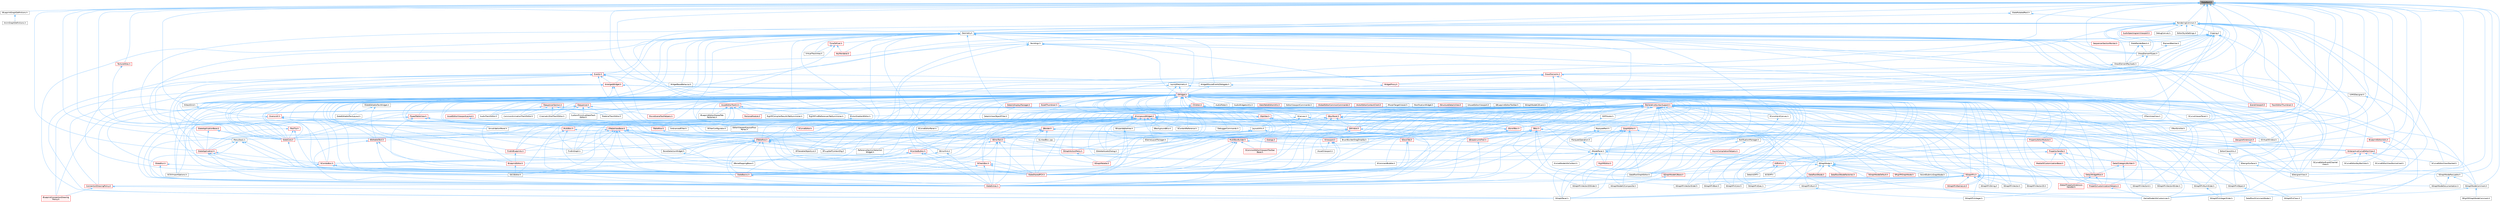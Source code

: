 digraph "SlateRect.h"
{
 // INTERACTIVE_SVG=YES
 // LATEX_PDF_SIZE
  bgcolor="transparent";
  edge [fontname=Helvetica,fontsize=10,labelfontname=Helvetica,labelfontsize=10];
  node [fontname=Helvetica,fontsize=10,shape=box,height=0.2,width=0.4];
  Node1 [id="Node000001",label="SlateRect.h",height=0.2,width=0.4,color="gray40", fillcolor="grey60", style="filled", fontcolor="black",tooltip=" "];
  Node1 -> Node2 [id="edge1_Node000001_Node000002",dir="back",color="steelblue1",style="solid",tooltip=" "];
  Node2 [id="Node000002",label="BlueprintGraphDefinitions.h",height=0.2,width=0.4,color="grey40", fillcolor="white", style="filled",URL="$d7/d5e/BlueprintGraphDefinitions_8h.html",tooltip=" "];
  Node2 -> Node3 [id="edge2_Node000002_Node000003",dir="back",color="steelblue1",style="solid",tooltip=" "];
  Node3 [id="Node000003",label="AnimGraphDefinitions.h",height=0.2,width=0.4,color="grey40", fillcolor="white", style="filled",URL="$d9/d78/AnimGraphDefinitions_8h.html",tooltip=" "];
  Node1 -> Node4 [id="edge3_Node000001_Node000004",dir="back",color="steelblue1",style="solid",tooltip=" "];
  Node4 [id="Node000004",label="Clipping.h",height=0.2,width=0.4,color="grey40", fillcolor="white", style="filled",URL="$d1/d5a/Clipping_8h.html",tooltip=" "];
  Node4 -> Node5 [id="edge4_Node000004_Node000005",dir="back",color="steelblue1",style="solid",tooltip=" "];
  Node5 [id="Node000005",label="DeclarativeSyntaxSupport.h",height=0.2,width=0.4,color="red", fillcolor="#FFF0F0", style="filled",URL="$d9/d96/DeclarativeSyntaxSupport_8h.html",tooltip=" "];
  Node5 -> Node169 [id="edge5_Node000005_Node000169",dir="back",color="steelblue1",style="solid",tooltip=" "];
  Node169 [id="Node000169",label="BoneSelectionWidget.h",height=0.2,width=0.4,color="grey40", fillcolor="white", style="filled",URL="$d4/dd3/BoneSelectionWidget_8h.html",tooltip=" "];
  Node169 -> Node170 [id="edge6_Node000169_Node000170",dir="back",color="steelblue1",style="solid",tooltip=" "];
  Node170 [id="Node000170",label="SBoneMappingBase.h",height=0.2,width=0.4,color="grey40", fillcolor="white", style="filled",URL="$d7/d49/SBoneMappingBase_8h.html",tooltip=" "];
  Node5 -> Node93 [id="edge7_Node000005_Node000093",dir="back",color="steelblue1",style="solid",tooltip=" "];
  Node93 [id="Node000093",label="BrushBuilderDragDropOp.h",height=0.2,width=0.4,color="grey40", fillcolor="white", style="filled",URL="$d9/d56/BrushBuilderDragDropOp_8h.html",tooltip=" "];
  Node5 -> Node23 [id="edge8_Node000005_Node000023",dir="back",color="steelblue1",style="solid",tooltip=" "];
  Node23 [id="Node000023",label="DataflowGraphEditor.h",height=0.2,width=0.4,color="grey40", fillcolor="white", style="filled",URL="$d4/dfa/DataflowGraphEditor_8h.html",tooltip=" "];
  Node5 -> Node691 [id="edge9_Node000005_Node000691",dir="back",color="steelblue1",style="solid",tooltip=" "];
  Node691 [id="Node000691",label="DebuggerCommands.h",height=0.2,width=0.4,color="grey40", fillcolor="white", style="filled",URL="$dc/da1/DebuggerCommands_8h.html",tooltip=" "];
  Node5 -> Node615 [id="edge10_Node000005_Node000615",dir="back",color="steelblue1",style="solid",tooltip=" "];
  Node615 [id="Node000615",label="DetailWidgetRow.h",height=0.2,width=0.4,color="red", fillcolor="#FFF0F0", style="filled",URL="$d4/d4d/DetailWidgetRow_8h.html",tooltip=" "];
  Node615 -> Node616 [id="edge11_Node000615_Node000616",dir="back",color="steelblue1",style="solid",tooltip=" "];
  Node616 [id="Node000616",label="IDetailPropertyExtension\lHandler.h",height=0.2,width=0.4,color="red", fillcolor="#FFF0F0", style="filled",URL="$d6/d81/IDetailPropertyExtensionHandler_8h.html",tooltip=" "];
  Node615 -> Node323 [id="edge12_Node000615_Node000323",dir="back",color="steelblue1",style="solid",tooltip=" "];
  Node323 [id="Node000323",label="PropertyCustomizationHelpers.h",height=0.2,width=0.4,color="red", fillcolor="#FFF0F0", style="filled",URL="$d7/dd0/PropertyCustomizationHelpers_8h.html",tooltip=" "];
  Node323 -> Node94 [id="edge13_Node000323_Node000094",dir="back",color="steelblue1",style="solid",tooltip=" "];
  Node94 [id="Node000094",label="GameModeInfoCustomizer.h",height=0.2,width=0.4,color="grey40", fillcolor="white", style="filled",URL="$d5/df3/GameModeInfoCustomizer_8h.html",tooltip=" "];
  Node5 -> Node351 [id="edge14_Node000005_Node000351",dir="back",color="steelblue1",style="solid",tooltip=" "];
  Node351 [id="Node000351",label="Dialogs.h",height=0.2,width=0.4,color="red", fillcolor="#FFF0F0", style="filled",URL="$d2/d5c/Dialogs_8h.html",tooltip=" "];
  Node5 -> Node176 [id="edge15_Node000005_Node000176",dir="back",color="steelblue1",style="solid",tooltip=" "];
  Node176 [id="Node000176",label="FindInBlueprints.h",height=0.2,width=0.4,color="red", fillcolor="#FFF0F0", style="filled",URL="$d0/d27/FindInBlueprints_8h.html",tooltip=" "];
  Node176 -> Node177 [id="edge16_Node000176_Node000177",dir="back",color="steelblue1",style="solid",tooltip=" "];
  Node177 [id="Node000177",label="BlueprintEditor.h",height=0.2,width=0.4,color="red", fillcolor="#FFF0F0", style="filled",URL="$df/d7d/BlueprintEditor_8h.html",tooltip=" "];
  Node177 -> Node185 [id="edge17_Node000177_Node000185",dir="back",color="steelblue1",style="solid",tooltip=" "];
  Node185 [id="Node000185",label="SSCSEditor.h",height=0.2,width=0.4,color="grey40", fillcolor="white", style="filled",URL="$d0/d2e/SSCSEditor_8h.html",tooltip=" "];
  Node5 -> Node191 [id="edge18_Node000005_Node000191",dir="back",color="steelblue1",style="solid",tooltip=" "];
  Node191 [id="Node000191",label="FindInGraph.h",height=0.2,width=0.4,color="grey40", fillcolor="white", style="filled",URL="$de/d36/FindInGraph_8h.html",tooltip=" "];
  Node5 -> Node94 [id="edge19_Node000005_Node000094",dir="back",color="steelblue1",style="solid",tooltip=" "];
  Node5 -> Node692 [id="edge20_Node000005_Node000692",dir="back",color="steelblue1",style="solid",tooltip=" "];
  Node692 [id="Node000692",label="GraphEditor.h",height=0.2,width=0.4,color="red", fillcolor="#FFF0F0", style="filled",URL="$dc/dc5/GraphEditor_8h.html",tooltip=" "];
  Node692 -> Node177 [id="edge21_Node000692_Node000177",dir="back",color="steelblue1",style="solid",tooltip=" "];
  Node692 -> Node23 [id="edge22_Node000692_Node000023",dir="back",color="steelblue1",style="solid",tooltip=" "];
  Node692 -> Node694 [id="edge23_Node000692_Node000694",dir="back",color="steelblue1",style="solid",tooltip=" "];
  Node694 [id="Node000694",label="MarqueeOperation.h",height=0.2,width=0.4,color="grey40", fillcolor="white", style="filled",URL="$df/d01/MarqueeOperation_8h.html",tooltip=" "];
  Node694 -> Node12 [id="edge24_Node000694_Node000012",dir="back",color="steelblue1",style="solid",tooltip=" "];
  Node12 [id="Node000012",label="SNodePanel.h",height=0.2,width=0.4,color="grey40", fillcolor="white", style="filled",URL="$da/db1/SNodePanel_8h.html",tooltip=" "];
  Node12 -> Node13 [id="edge25_Node000012_Node000013",dir="back",color="steelblue1",style="solid",tooltip=" "];
  Node13 [id="Node000013",label="KismetNodeInfoContext.h",height=0.2,width=0.4,color="grey40", fillcolor="white", style="filled",URL="$d3/dfc/KismetNodeInfoContext_8h.html",tooltip=" "];
  Node12 -> Node14 [id="edge26_Node000012_Node000014",dir="back",color="steelblue1",style="solid",tooltip=" "];
  Node14 [id="Node000014",label="RigVMEditor.h",height=0.2,width=0.4,color="red", fillcolor="#FFF0F0", style="filled",URL="$d3/d13/RigVMEditor_8h.html",tooltip=" "];
  Node12 -> Node19 [id="edge27_Node000012_Node000019",dir="back",color="steelblue1",style="solid",tooltip=" "];
  Node19 [id="Node000019",label="SCommentBubble.h",height=0.2,width=0.4,color="grey40", fillcolor="white", style="filled",URL="$d9/d84/SCommentBubble_8h.html",tooltip=" "];
  Node12 -> Node20 [id="edge28_Node000012_Node000020",dir="back",color="steelblue1",style="solid",tooltip=" "];
  Node20 [id="Node000020",label="SDesignSurface.h",height=0.2,width=0.4,color="grey40", fillcolor="white", style="filled",URL="$d0/d2a/SDesignSurface_8h.html",tooltip=" "];
  Node20 -> Node21 [id="edge29_Node000020_Node000021",dir="back",color="steelblue1",style="solid",tooltip=" "];
  Node21 [id="Node000021",label="SDesignerView.h",height=0.2,width=0.4,color="grey40", fillcolor="white", style="filled",URL="$d2/d14/SDesignerView_8h.html",tooltip=" "];
  Node12 -> Node22 [id="edge30_Node000012_Node000022",dir="back",color="steelblue1",style="solid",tooltip=" "];
  Node22 [id="Node000022",label="SGraphNode.h",height=0.2,width=0.4,color="grey40", fillcolor="white", style="filled",URL="$d2/d30/SGraphNode_8h.html",tooltip=" "];
  Node22 -> Node23 [id="edge31_Node000022_Node000023",dir="back",color="steelblue1",style="solid",tooltip=" "];
  Node22 -> Node24 [id="edge32_Node000022_Node000024",dir="back",color="steelblue1",style="solid",tooltip=" "];
  Node24 [id="Node000024",label="DataflowSCommentNode.h",height=0.2,width=0.4,color="grey40", fillcolor="white", style="filled",URL="$de/dd7/DataflowSCommentNode_8h.html",tooltip=" "];
  Node22 -> Node25 [id="edge33_Node000022_Node000025",dir="back",color="steelblue1",style="solid",tooltip=" "];
  Node25 [id="Node000025",label="DataflowSNode.h",height=0.2,width=0.4,color="red", fillcolor="#FFF0F0", style="filled",URL="$d8/d5a/DataflowSNode_8h.html",tooltip=" "];
  Node22 -> Node27 [id="edge34_Node000022_Node000027",dir="back",color="steelblue1",style="solid",tooltip=" "];
  Node27 [id="Node000027",label="DataflowSNodeFactories.h",height=0.2,width=0.4,color="red", fillcolor="#FFF0F0", style="filled",URL="$dc/d28/DataflowSNodeFactories_8h.html",tooltip=" "];
  Node22 -> Node28 [id="edge35_Node000022_Node000028",dir="back",color="steelblue1",style="solid",tooltip=" "];
  Node28 [id="Node000028",label="SGraphNodeDefault.h",height=0.2,width=0.4,color="red", fillcolor="#FFF0F0", style="filled",URL="$de/daa/SGraphNodeDefault_8h.html",tooltip=" "];
  Node22 -> Node31 [id="edge36_Node000022_Node000031",dir="back",color="steelblue1",style="solid",tooltip=" "];
  Node31 [id="Node000031",label="SGraphNodeK2Base.h",height=0.2,width=0.4,color="red", fillcolor="#FFF0F0", style="filled",URL="$de/d4a/SGraphNodeK2Base_8h.html",tooltip=" "];
  Node31 -> Node32 [id="edge37_Node000031_Node000032",dir="back",color="steelblue1",style="solid",tooltip=" "];
  Node32 [id="Node000032",label="SGraphNodeK2Composite.h",height=0.2,width=0.4,color="grey40", fillcolor="white", style="filled",URL="$d9/d1f/SGraphNodeK2Composite_8h.html",tooltip=" "];
  Node22 -> Node36 [id="edge38_Node000022_Node000036",dir="back",color="steelblue1",style="solid",tooltip=" "];
  Node36 [id="Node000036",label="SGraphNodeResizable.h",height=0.2,width=0.4,color="grey40", fillcolor="white", style="filled",URL="$da/d09/SGraphNodeResizable_8h.html",tooltip=" "];
  Node36 -> Node37 [id="edge39_Node000036_Node000037",dir="back",color="steelblue1",style="solid",tooltip=" "];
  Node37 [id="Node000037",label="SGraphNodeComment.h",height=0.2,width=0.4,color="grey40", fillcolor="white", style="filled",URL="$d7/db6/SGraphNodeComment_8h.html",tooltip=" "];
  Node37 -> Node24 [id="edge40_Node000037_Node000024",dir="back",color="steelblue1",style="solid",tooltip=" "];
  Node37 -> Node38 [id="edge41_Node000037_Node000038",dir="back",color="steelblue1",style="solid",tooltip=" "];
  Node38 [id="Node000038",label="SRigVMGraphNodeComment.h",height=0.2,width=0.4,color="grey40", fillcolor="white", style="filled",URL="$d0/d18/SRigVMGraphNodeComment_8h.html",tooltip=" "];
  Node36 -> Node39 [id="edge42_Node000036_Node000039",dir="back",color="steelblue1",style="solid",tooltip=" "];
  Node39 [id="Node000039",label="SGraphNodeDocumentation.h",height=0.2,width=0.4,color="grey40", fillcolor="white", style="filled",URL="$de/d42/SGraphNodeDocumentation_8h.html",tooltip=" "];
  Node22 -> Node40 [id="edge43_Node000022_Node000040",dir="back",color="steelblue1",style="solid",tooltip=" "];
  Node40 [id="Node000040",label="SGraphPanel.h",height=0.2,width=0.4,color="grey40", fillcolor="white", style="filled",URL="$d2/dcf/SGraphPanel_8h.html",tooltip=" "];
  Node22 -> Node41 [id="edge44_Node000022_Node000041",dir="back",color="steelblue1",style="solid",tooltip=" "];
  Node41 [id="Node000041",label="SGraphPin.h",height=0.2,width=0.4,color="red", fillcolor="#FFF0F0", style="filled",URL="$d1/dd1/SGraphPin_8h.html",tooltip=" "];
  Node41 -> Node42 [id="edge45_Node000041_Node000042",dir="back",color="steelblue1",style="solid",tooltip=" "];
  Node42 [id="Node000042",label="ConnectionDrawingPolicy.h",height=0.2,width=0.4,color="red", fillcolor="#FFF0F0", style="filled",URL="$d5/dc8/ConnectionDrawingPolicy_8h.html",tooltip=" "];
  Node42 -> Node43 [id="edge46_Node000042_Node000043",dir="back",color="steelblue1",style="solid",tooltip=" "];
  Node43 [id="Node000043",label="BlueprintConnectionDrawing\lPolicy.h",height=0.2,width=0.4,color="red", fillcolor="#FFF0F0", style="filled",URL="$d2/dfc/BlueprintConnectionDrawingPolicy_8h.html",tooltip=" "];
  Node42 -> Node40 [id="edge47_Node000042_Node000040",dir="back",color="steelblue1",style="solid",tooltip=" "];
  Node41 -> Node40 [id="edge48_Node000041_Node000040",dir="back",color="steelblue1",style="solid",tooltip=" "];
  Node41 -> Node49 [id="edge49_Node000041_Node000049",dir="back",color="steelblue1",style="solid",tooltip=" "];
  Node49 [id="Node000049",label="SGraphPinBool.h",height=0.2,width=0.4,color="grey40", fillcolor="white", style="filled",URL="$d8/d82/SGraphPinBool_8h.html",tooltip=" "];
  Node41 -> Node50 [id="edge50_Node000041_Node000050",dir="back",color="steelblue1",style="solid",tooltip=" "];
  Node50 [id="Node000050",label="SGraphPinColor.h",height=0.2,width=0.4,color="grey40", fillcolor="white", style="filled",URL="$dd/d8d/SGraphPinColor_8h.html",tooltip=" "];
  Node41 -> Node52 [id="edge51_Node000041_Node000052",dir="back",color="steelblue1",style="solid",tooltip=" "];
  Node52 [id="Node000052",label="SGraphPinExec.h",height=0.2,width=0.4,color="grey40", fillcolor="white", style="filled",URL="$d1/d4c/SGraphPinExec_8h.html",tooltip=" "];
  Node41 -> Node53 [id="edge52_Node000041_Node000053",dir="back",color="steelblue1",style="solid",tooltip=" "];
  Node53 [id="Node000053",label="SGraphPinNameList.h",height=0.2,width=0.4,color="red", fillcolor="#FFF0F0", style="filled",URL="$d4/d09/SGraphPinNameList_8h.html",tooltip=" "];
  Node41 -> Node55 [id="edge53_Node000041_Node000055",dir="back",color="steelblue1",style="solid",tooltip=" "];
  Node55 [id="Node000055",label="SGraphPinNum.h",height=0.2,width=0.4,color="grey40", fillcolor="white", style="filled",URL="$d7/da4/SGraphPinNum_8h.html",tooltip=" "];
  Node55 -> Node56 [id="edge54_Node000055_Node000056",dir="back",color="steelblue1",style="solid",tooltip=" "];
  Node56 [id="Node000056",label="SGraphPinInteger.h",height=0.2,width=0.4,color="grey40", fillcolor="white", style="filled",URL="$df/d54/SGraphPinInteger_8h.html",tooltip=" "];
  Node41 -> Node57 [id="edge55_Node000041_Node000057",dir="back",color="steelblue1",style="solid",tooltip=" "];
  Node57 [id="Node000057",label="SGraphPinNumSlider.h",height=0.2,width=0.4,color="grey40", fillcolor="white", style="filled",URL="$d5/d00/SGraphPinNumSlider_8h.html",tooltip=" "];
  Node57 -> Node58 [id="edge56_Node000057_Node000058",dir="back",color="steelblue1",style="solid",tooltip=" "];
  Node58 [id="Node000058",label="SGraphPinIntegerSlider.h",height=0.2,width=0.4,color="grey40", fillcolor="white", style="filled",URL="$da/d60/SGraphPinIntegerSlider_8h.html",tooltip=" "];
  Node41 -> Node59 [id="edge57_Node000041_Node000059",dir="back",color="steelblue1",style="solid",tooltip=" "];
  Node59 [id="Node000059",label="SGraphPinObject.h",height=0.2,width=0.4,color="grey40", fillcolor="white", style="filled",URL="$da/dd6/SGraphPinObject_8h.html",tooltip=" "];
  Node59 -> Node60 [id="edge58_Node000059_Node000060",dir="back",color="steelblue1",style="solid",tooltip=" "];
  Node60 [id="Node000060",label="SGraphPinClass.h",height=0.2,width=0.4,color="grey40", fillcolor="white", style="filled",URL="$df/d8d/SGraphPinClass_8h.html",tooltip=" "];
  Node41 -> Node61 [id="edge59_Node000041_Node000061",dir="back",color="steelblue1",style="solid",tooltip=" "];
  Node61 [id="Node000061",label="SGraphPinString.h",height=0.2,width=0.4,color="grey40", fillcolor="white", style="filled",URL="$d0/d49/SGraphPinString_8h.html",tooltip=" "];
  Node41 -> Node63 [id="edge60_Node000041_Node000063",dir="back",color="steelblue1",style="solid",tooltip=" "];
  Node63 [id="Node000063",label="SGraphPinVector.h",height=0.2,width=0.4,color="grey40", fillcolor="white", style="filled",URL="$d8/de7/SGraphPinVector_8h.html",tooltip=" "];
  Node41 -> Node64 [id="edge61_Node000041_Node000064",dir="back",color="steelblue1",style="solid",tooltip=" "];
  Node64 [id="Node000064",label="SGraphPinVector2D.h",height=0.2,width=0.4,color="grey40", fillcolor="white", style="filled",URL="$d7/d67/SGraphPinVector2D_8h.html",tooltip=" "];
  Node41 -> Node65 [id="edge62_Node000041_Node000065",dir="back",color="steelblue1",style="solid",tooltip=" "];
  Node65 [id="Node000065",label="SGraphPinVector2DSlider.h",height=0.2,width=0.4,color="grey40", fillcolor="white", style="filled",URL="$d7/d05/SGraphPinVector2DSlider_8h.html",tooltip=" "];
  Node41 -> Node66 [id="edge63_Node000041_Node000066",dir="back",color="steelblue1",style="solid",tooltip=" "];
  Node66 [id="Node000066",label="SGraphPinVector4.h",height=0.2,width=0.4,color="grey40", fillcolor="white", style="filled",URL="$d4/d94/SGraphPinVector4_8h.html",tooltip=" "];
  Node41 -> Node67 [id="edge64_Node000041_Node000067",dir="back",color="steelblue1",style="solid",tooltip=" "];
  Node67 [id="Node000067",label="SGraphPinVector4Slider.h",height=0.2,width=0.4,color="grey40", fillcolor="white", style="filled",URL="$d9/db8/SGraphPinVector4Slider_8h.html",tooltip=" "];
  Node41 -> Node68 [id="edge65_Node000041_Node000068",dir="back",color="steelblue1",style="solid",tooltip=" "];
  Node68 [id="Node000068",label="SGraphPinVectorSlider.h",height=0.2,width=0.4,color="grey40", fillcolor="white", style="filled",URL="$dc/d38/SGraphPinVectorSlider_8h.html",tooltip=" "];
  Node22 -> Node80 [id="edge66_Node000022_Node000080",dir="back",color="steelblue1",style="solid",tooltip=" "];
  Node80 [id="Node000080",label="SRigVMGraphNode.h",height=0.2,width=0.4,color="red", fillcolor="#FFF0F0", style="filled",URL="$d0/d1e/SRigVMGraphNode_8h.html",tooltip=" "];
  Node22 -> Node82 [id="edge67_Node000022_Node000082",dir="back",color="steelblue1",style="solid",tooltip=" "];
  Node82 [id="Node000082",label="SoundSubmixGraphNode.h",height=0.2,width=0.4,color="grey40", fillcolor="white", style="filled",URL="$d5/d09/SoundSubmixGraphNode_8h.html",tooltip=" "];
  Node12 -> Node37 [id="edge68_Node000012_Node000037",dir="back",color="steelblue1",style="solid",tooltip=" "];
  Node12 -> Node31 [id="edge69_Node000012_Node000031",dir="back",color="steelblue1",style="solid",tooltip=" "];
  Node12 -> Node40 [id="edge70_Node000012_Node000040",dir="back",color="steelblue1",style="solid",tooltip=" "];
  Node692 -> Node14 [id="edge71_Node000692_Node000014",dir="back",color="steelblue1",style="solid",tooltip=" "];
  Node692 -> Node22 [id="edge72_Node000692_Node000022",dir="back",color="steelblue1",style="solid",tooltip=" "];
  Node692 -> Node40 [id="edge73_Node000692_Node000040",dir="back",color="steelblue1",style="solid",tooltip=" "];
  Node692 -> Node12 [id="edge74_Node000692_Node000012",dir="back",color="steelblue1",style="solid",tooltip=" "];
  Node5 -> Node128 [id="edge75_Node000005_Node000128",dir="back",color="steelblue1",style="solid",tooltip=" "];
  Node128 [id="Node000128",label="MultiBox.h",height=0.2,width=0.4,color="red", fillcolor="#FFF0F0", style="filled",URL="$d5/d73/MultiBox_8h.html",tooltip=" "];
  Node128 -> Node129 [id="edge76_Node000128_Node000129",dir="back",color="steelblue1",style="solid",tooltip=" "];
  Node129 [id="Node000129",label="MultiBoxBuilder.h",height=0.2,width=0.4,color="red", fillcolor="#FFF0F0", style="filled",URL="$d5/d36/MultiBoxBuilder_8h.html",tooltip=" "];
  Node129 -> Node141 [id="edge77_Node000129_Node000141",dir="back",color="steelblue1",style="solid",tooltip=" "];
  Node141 [id="Node000141",label="SCommonEditorViewportToolbar\lBase.h",height=0.2,width=0.4,color="red", fillcolor="#FFF0F0", style="filled",URL="$d0/d79/SCommonEditorViewportToolbarBase_8h.html",tooltip=" "];
  Node129 -> Node146 [id="edge78_Node000129_Node000146",dir="back",color="steelblue1",style="solid",tooltip=" "];
  Node146 [id="Node000146",label="SInteractiveCurveEditorView.h",height=0.2,width=0.4,color="red", fillcolor="#FFF0F0", style="filled",URL="$d2/dd9/SInteractiveCurveEditorView_8h.html",tooltip=" "];
  Node146 -> Node147 [id="edge79_Node000146_Node000147",dir="back",color="steelblue1",style="solid",tooltip=" "];
  Node147 [id="Node000147",label="SCurveEditorEventChannel\lView.h",height=0.2,width=0.4,color="grey40", fillcolor="white", style="filled",URL="$d9/df1/SCurveEditorEventChannelView_8h.html",tooltip=" "];
  Node146 -> Node148 [id="edge80_Node000146_Node000148",dir="back",color="steelblue1",style="solid",tooltip=" "];
  Node148 [id="Node000148",label="SCurveEditorKeyBarView.h",height=0.2,width=0.4,color="grey40", fillcolor="white", style="filled",URL="$d8/d9c/SCurveEditorKeyBarView_8h.html",tooltip=" "];
  Node146 -> Node150 [id="edge81_Node000146_Node000150",dir="back",color="steelblue1",style="solid",tooltip=" "];
  Node150 [id="Node000150",label="SCurveEditorViewNormalized.h",height=0.2,width=0.4,color="grey40", fillcolor="white", style="filled",URL="$d5/de3/SCurveEditorViewNormalized_8h.html",tooltip=" "];
  Node146 -> Node151 [id="edge82_Node000146_Node000151",dir="back",color="steelblue1",style="solid",tooltip=" "];
  Node151 [id="Node000151",label="SCurveEditorViewStacked.h",height=0.2,width=0.4,color="grey40", fillcolor="white", style="filled",URL="$d0/d5a/SCurveEditorViewStacked_8h.html",tooltip=" "];
  Node129 -> Node85 [id="edge83_Node000129_Node000085",dir="back",color="steelblue1",style="solid",tooltip=" "];
  Node85 [id="Node000085",label="SlateBasics.h",height=0.2,width=0.4,color="red", fillcolor="#FFF0F0", style="filled",URL="$da/d2f/SlateBasics_8h.html",tooltip=" "];
  Node85 -> Node87 [id="edge84_Node000085_Node000087",dir="back",color="steelblue1",style="solid",tooltip=" "];
  Node87 [id="Node000087",label="SlateExtras.h",height=0.2,width=0.4,color="red", fillcolor="#FFF0F0", style="filled",URL="$d8/dec/SlateExtras_8h.html",tooltip=" "];
  Node129 -> Node87 [id="edge85_Node000129_Node000087",dir="back",color="steelblue1",style="solid",tooltip=" "];
  Node129 -> Node89 [id="edge86_Node000129_Node000089",dir="back",color="steelblue1",style="solid",tooltip=" "];
  Node89 [id="Node000089",label="SlateSharedPCH.h",height=0.2,width=0.4,color="red", fillcolor="#FFF0F0", style="filled",URL="$d1/dfc/SlateSharedPCH_8h.html",tooltip=" "];
  Node128 -> Node85 [id="edge87_Node000128_Node000085",dir="back",color="steelblue1",style="solid",tooltip=" "];
  Node128 -> Node87 [id="edge88_Node000128_Node000087",dir="back",color="steelblue1",style="solid",tooltip=" "];
  Node5 -> Node323 [id="edge89_Node000005_Node000323",dir="back",color="steelblue1",style="solid",tooltip=" "];
  Node5 -> Node249 [id="edge90_Node000005_Node000249",dir="back",color="steelblue1",style="solid",tooltip=" "];
  Node249 [id="Node000249",label="ReferenceSectionSelection\lWidget.h",height=0.2,width=0.4,color="grey40", fillcolor="white", style="filled",URL="$db/d75/ReferenceSectionSelectionWidget_8h.html",tooltip=" "];
  Node5 -> Node713 [id="edge91_Node000005_Node000713",dir="back",color="steelblue1",style="solid",tooltip=" "];
  Node713 [id="Node000713",label="SBackgroundBlur.h",height=0.2,width=0.4,color="grey40", fillcolor="white", style="filled",URL="$d7/d30/SBackgroundBlur_8h.html",tooltip=" "];
  Node5 -> Node170 [id="edge92_Node000005_Node000170",dir="back",color="steelblue1",style="solid",tooltip=" "];
  Node5 -> Node715 [id="edge93_Node000005_Node000715",dir="back",color="steelblue1",style="solid",tooltip=" "];
  Node715 [id="Node000715",label="SBorder.h",height=0.2,width=0.4,color="red", fillcolor="#FFF0F0", style="filled",URL="$d2/d10/SBorder_8h.html",tooltip=" "];
  Node715 -> Node93 [id="edge94_Node000715_Node000093",dir="back",color="steelblue1",style="solid",tooltip=" "];
  Node715 -> Node351 [id="edge95_Node000715_Node000351",dir="back",color="steelblue1",style="solid",tooltip=" "];
  Node715 -> Node667 [id="edge96_Node000715_Node000667",dir="back",color="steelblue1",style="solid",tooltip=" "];
  Node667 [id="Node000667",label="SDockTab.h",height=0.2,width=0.4,color="red", fillcolor="#FFF0F0", style="filled",URL="$d2/d6f/SDockTab_8h.html",tooltip=" "];
  Node667 -> Node87 [id="edge97_Node000667_Node000087",dir="back",color="steelblue1",style="solid",tooltip=" "];
  Node667 -> Node89 [id="edge98_Node000667_Node000089",dir="back",color="steelblue1",style="solid",tooltip=" "];
  Node715 -> Node722 [id="edge99_Node000715_Node000722",dir="back",color="steelblue1",style="solid",tooltip=" "];
  Node722 [id="Node000722",label="SErrorText.h",height=0.2,width=0.4,color="red", fillcolor="#FFF0F0", style="filled",URL="$d7/d9a/SErrorText_8h.html",tooltip=" "];
  Node722 -> Node723 [id="edge100_Node000722_Node000723",dir="back",color="steelblue1",style="solid",tooltip=" "];
  Node723 [id="Node000723",label="SErrorHint.h",height=0.2,width=0.4,color="grey40", fillcolor="white", style="filled",URL="$d9/d4d/SErrorHint_8h.html",tooltip=" "];
  Node723 -> Node85 [id="edge101_Node000723_Node000085",dir="back",color="steelblue1",style="solid",tooltip=" "];
  Node723 -> Node87 [id="edge102_Node000723_Node000087",dir="back",color="steelblue1",style="solid",tooltip=" "];
  Node722 -> Node22 [id="edge103_Node000722_Node000022",dir="back",color="steelblue1",style="solid",tooltip=" "];
  Node722 -> Node85 [id="edge104_Node000722_Node000085",dir="back",color="steelblue1",style="solid",tooltip=" "];
  Node722 -> Node87 [id="edge105_Node000722_Node000087",dir="back",color="steelblue1",style="solid",tooltip=" "];
  Node722 -> Node89 [id="edge106_Node000722_Node000089",dir="back",color="steelblue1",style="solid",tooltip=" "];
  Node715 -> Node41 [id="edge107_Node000715_Node000041",dir="back",color="steelblue1",style="solid",tooltip=" "];
  Node715 -> Node11 [id="edge108_Node000715_Node000011",dir="back",color="steelblue1",style="solid",tooltip=" "];
  Node11 [id="Node000011",label="SLinkedBox.cpp",height=0.2,width=0.4,color="grey40", fillcolor="white", style="filled",URL="$de/dd2/SLinkedBox_8cpp.html",tooltip=" "];
  Node715 -> Node168 [id="edge109_Node000715_Node000168",dir="back",color="steelblue1",style="solid",tooltip=" "];
  Node168 [id="Node000168",label="STableRow.h",height=0.2,width=0.4,color="red", fillcolor="#FFF0F0", style="filled",URL="$d8/d43/STableRow_8h.html",tooltip=" "];
  Node168 -> Node169 [id="edge110_Node000168_Node000169",dir="back",color="steelblue1",style="solid",tooltip=" "];
  Node168 -> Node176 [id="edge111_Node000168_Node000176",dir="back",color="steelblue1",style="solid",tooltip=" "];
  Node168 -> Node191 [id="edge112_Node000168_Node000191",dir="back",color="steelblue1",style="solid",tooltip=" "];
  Node168 -> Node249 [id="edge113_Node000168_Node000249",dir="back",color="steelblue1",style="solid",tooltip=" "];
  Node168 -> Node170 [id="edge114_Node000168_Node000170",dir="back",color="steelblue1",style="solid",tooltip=" "];
  Node168 -> Node95 [id="edge115_Node000168_Node000095",dir="back",color="steelblue1",style="solid",tooltip=" "];
  Node95 [id="Node000095",label="SComboBox.h",height=0.2,width=0.4,color="red", fillcolor="#FFF0F0", style="filled",URL="$d2/dd5/SComboBox_8h.html",tooltip=" "];
  Node95 -> Node105 [id="edge116_Node000095_Node000105",dir="back",color="steelblue1",style="solid",tooltip=" "];
  Node105 [id="Node000105",label="SCSVImportOptions.h",height=0.2,width=0.4,color="grey40", fillcolor="white", style="filled",URL="$d7/dfe/SCSVImportOptions_8h.html",tooltip=" "];
  Node95 -> Node85 [id="edge117_Node000095_Node000085",dir="back",color="steelblue1",style="solid",tooltip=" "];
  Node95 -> Node87 [id="edge118_Node000095_Node000087",dir="back",color="steelblue1",style="solid",tooltip=" "];
  Node95 -> Node89 [id="edge119_Node000095_Node000089",dir="back",color="steelblue1",style="solid",tooltip=" "];
  Node168 -> Node253 [id="edge120_Node000168_Node000253",dir="back",color="steelblue1",style="solid",tooltip=" "];
  Node253 [id="Node000253",label="SDeleteAssetsDialog.h",height=0.2,width=0.4,color="grey40", fillcolor="white", style="filled",URL="$d7/d0d/SDeleteAssetsDialog_8h.html",tooltip=" "];
  Node168 -> Node254 [id="edge121_Node000168_Node000254",dir="back",color="steelblue1",style="solid",tooltip=" "];
  Node254 [id="Node000254",label="SFilterableObjectList.h",height=0.2,width=0.4,color="grey40", fillcolor="white", style="filled",URL="$dc/de4/SFilterableObjectList_8h.html",tooltip=" "];
  Node168 -> Node116 [id="edge122_Node000168_Node000116",dir="back",color="steelblue1",style="solid",tooltip=" "];
  Node116 [id="Node000116",label="SFixupSelfContextDlg.h",height=0.2,width=0.4,color="grey40", fillcolor="white", style="filled",URL="$d5/da4/SFixupSelfContextDlg_8h.html",tooltip=" "];
  Node168 -> Node255 [id="edge123_Node000168_Node000255",dir="back",color="steelblue1",style="solid",tooltip=" "];
  Node255 [id="Node000255",label="SGraphActionMenu.h",height=0.2,width=0.4,color="red", fillcolor="#FFF0F0", style="filled",URL="$d0/d9a/SGraphActionMenu_8h.html",tooltip=" "];
  Node255 -> Node258 [id="edge124_Node000255_Node000258",dir="back",color="steelblue1",style="solid",tooltip=" "];
  Node258 [id="Node000258",label="SGraphPalette.h",height=0.2,width=0.4,color="red", fillcolor="#FFF0F0", style="filled",URL="$d5/dd1/SGraphPalette_8h.html",tooltip=" "];
  Node168 -> Node185 [id="edge125_Node000168_Node000185",dir="back",color="steelblue1",style="solid",tooltip=" "];
  Node168 -> Node85 [id="edge126_Node000168_Node000085",dir="back",color="steelblue1",style="solid",tooltip=" "];
  Node168 -> Node87 [id="edge127_Node000168_Node000087",dir="back",color="steelblue1",style="solid",tooltip=" "];
  Node168 -> Node89 [id="edge128_Node000168_Node000089",dir="back",color="steelblue1",style="solid",tooltip=" "];
  Node715 -> Node85 [id="edge129_Node000715_Node000085",dir="back",color="steelblue1",style="solid",tooltip=" "];
  Node715 -> Node87 [id="edge130_Node000715_Node000087",dir="back",color="steelblue1",style="solid",tooltip=" "];
  Node715 -> Node89 [id="edge131_Node000715_Node000089",dir="back",color="steelblue1",style="solid",tooltip=" "];
  Node5 -> Node92 [id="edge132_Node000005_Node000092",dir="back",color="steelblue1",style="solid",tooltip=" "];
  Node92 [id="Node000092",label="SBox.h",height=0.2,width=0.4,color="red", fillcolor="#FFF0F0", style="filled",URL="$dd/d43/SBox_8h.html",tooltip=" "];
  Node92 -> Node93 [id="edge133_Node000092_Node000093",dir="back",color="steelblue1",style="solid",tooltip=" "];
  Node92 -> Node94 [id="edge134_Node000092_Node000094",dir="back",color="steelblue1",style="solid",tooltip=" "];
  Node92 -> Node95 [id="edge135_Node000092_Node000095",dir="back",color="steelblue1",style="solid",tooltip=" "];
  Node92 -> Node126 [id="edge136_Node000092_Node000126",dir="back",color="steelblue1",style="solid",tooltip=" "];
  Node126 [id="Node000126",label="SGameLayerManager.h",height=0.2,width=0.4,color="grey40", fillcolor="white", style="filled",URL="$da/d3a/SGameLayerManager_8h.html",tooltip=" "];
  Node92 -> Node55 [id="edge137_Node000092_Node000055",dir="back",color="steelblue1",style="solid",tooltip=" "];
  Node92 -> Node57 [id="edge138_Node000092_Node000057",dir="back",color="steelblue1",style="solid",tooltip=" "];
  Node92 -> Node65 [id="edge139_Node000092_Node000065",dir="back",color="steelblue1",style="solid",tooltip=" "];
  Node92 -> Node68 [id="edge140_Node000092_Node000068",dir="back",color="steelblue1",style="solid",tooltip=" "];
  Node92 -> Node168 [id="edge141_Node000092_Node000168",dir="back",color="steelblue1",style="solid",tooltip=" "];
  Node92 -> Node85 [id="edge142_Node000092_Node000085",dir="back",color="steelblue1",style="solid",tooltip=" "];
  Node92 -> Node87 [id="edge143_Node000092_Node000087",dir="back",color="steelblue1",style="solid",tooltip=" "];
  Node92 -> Node89 [id="edge144_Node000092_Node000089",dir="back",color="steelblue1",style="solid",tooltip=" "];
  Node5 -> Node300 [id="edge145_Node000005_Node000300",dir="back",color="steelblue1",style="solid",tooltip=" "];
  Node300 [id="Node000300",label="SBoxPanel.h",height=0.2,width=0.4,color="red", fillcolor="#FFF0F0", style="filled",URL="$d8/de6/SBoxPanel_8h.html",tooltip=" "];
  Node300 -> Node274 [id="edge146_Node000300_Node000274",dir="back",color="steelblue1",style="solid",tooltip=" "];
  Node274 [id="Node000274",label="DiffUtils.h",height=0.2,width=0.4,color="red", fillcolor="#FFF0F0", style="filled",URL="$d4/d91/DiffUtils_8h.html",tooltip=" "];
  Node274 -> Node279 [id="edge147_Node000274_Node000279",dir="back",color="steelblue1",style="solid",tooltip=" "];
  Node279 [id="Node000279",label="DetailsDiff.h",height=0.2,width=0.4,color="grey40", fillcolor="white", style="filled",URL="$de/dfc/DetailsDiff_8h.html",tooltip=" "];
  Node274 -> Node280 [id="edge148_Node000274_Node000280",dir="back",color="steelblue1",style="solid",tooltip=" "];
  Node280 [id="Node000280",label="SCSDiff.h",height=0.2,width=0.4,color="grey40", fillcolor="white", style="filled",URL="$da/dc5/SCSDiff_8h.html",tooltip=" "];
  Node300 -> Node94 [id="edge149_Node000300_Node000094",dir="back",color="steelblue1",style="solid",tooltip=" "];
  Node300 -> Node10 [id="edge150_Node000300_Node000010",dir="back",color="steelblue1",style="solid",tooltip=" "];
  Node10 [id="Node000010",label="LayoutUtils.h",height=0.2,width=0.4,color="grey40", fillcolor="white", style="filled",URL="$d2/d09/LayoutUtils_8h.html",tooltip=" "];
  Node10 -> Node11 [id="edge151_Node000010_Node000011",dir="back",color="steelblue1",style="solid",tooltip=" "];
  Node10 -> Node12 [id="edge152_Node000010_Node000012",dir="back",color="steelblue1",style="solid",tooltip=" "];
  Node10 -> Node83 [id="edge153_Node000010_Node000083",dir="back",color="steelblue1",style="solid",tooltip=" "];
  Node83 [id="Node000083",label="SlateCore.h",height=0.2,width=0.4,color="red", fillcolor="#FFF0F0", style="filled",URL="$dc/d03/SlateCore_8h.html",tooltip=" "];
  Node83 -> Node85 [id="edge154_Node000083_Node000085",dir="back",color="steelblue1",style="solid",tooltip=" "];
  Node10 -> Node89 [id="edge155_Node000010_Node000089",dir="back",color="steelblue1",style="solid",tooltip=" "];
  Node300 -> Node323 [id="edge156_Node000300_Node000323",dir="back",color="steelblue1",style="solid",tooltip=" "];
  Node300 -> Node327 [id="edge157_Node000300_Node000327",dir="back",color="steelblue1",style="solid",tooltip=" "];
  Node327 [id="Node000327",label="SBreadcrumbTrail.h",height=0.2,width=0.4,color="red", fillcolor="#FFF0F0", style="filled",URL="$d4/de2/SBreadcrumbTrail_8h.html",tooltip=" "];
  Node327 -> Node87 [id="edge158_Node000327_Node000087",dir="back",color="steelblue1",style="solid",tooltip=" "];
  Node300 -> Node328 [id="edge159_Node000300_Node000328",dir="back",color="steelblue1",style="solid",tooltip=" "];
  Node328 [id="Node000328",label="SComboButton.h",height=0.2,width=0.4,color="red", fillcolor="#FFF0F0", style="filled",URL="$dc/d43/SComboButton_8h.html",tooltip=" "];
  Node328 -> Node170 [id="edge160_Node000328_Node000170",dir="back",color="steelblue1",style="solid",tooltip=" "];
  Node328 -> Node95 [id="edge161_Node000328_Node000095",dir="back",color="steelblue1",style="solid",tooltip=" "];
  Node328 -> Node85 [id="edge162_Node000328_Node000085",dir="back",color="steelblue1",style="solid",tooltip=" "];
  Node328 -> Node87 [id="edge163_Node000328_Node000087",dir="back",color="steelblue1",style="solid",tooltip=" "];
  Node328 -> Node89 [id="edge164_Node000328_Node000089",dir="back",color="steelblue1",style="solid",tooltip=" "];
  Node300 -> Node185 [id="edge165_Node000300_Node000185",dir="back",color="steelblue1",style="solid",tooltip=" "];
  Node300 -> Node343 [id="edge166_Node000300_Node000343",dir="back",color="steelblue1",style="solid",tooltip=" "];
  Node343 [id="Node000343",label="SScrollBox.h",height=0.2,width=0.4,color="red", fillcolor="#FFF0F0", style="filled",URL="$d3/da2/SScrollBox_8h.html",tooltip=" "];
  Node343 -> Node327 [id="edge167_Node000343_Node000327",dir="back",color="steelblue1",style="solid",tooltip=" "];
  Node343 -> Node85 [id="edge168_Node000343_Node000085",dir="back",color="steelblue1",style="solid",tooltip=" "];
  Node343 -> Node87 [id="edge169_Node000343_Node000087",dir="back",color="steelblue1",style="solid",tooltip=" "];
  Node343 -> Node89 [id="edge170_Node000343_Node000089",dir="back",color="steelblue1",style="solid",tooltip=" "];
  Node300 -> Node168 [id="edge171_Node000300_Node000168",dir="back",color="steelblue1",style="solid",tooltip=" "];
  Node300 -> Node348 [id="edge172_Node000300_Node000348",dir="back",color="steelblue1",style="solid",tooltip=" "];
  Node348 [id="Node000348",label="STableViewBase.h",height=0.2,width=0.4,color="red", fillcolor="#FFF0F0", style="filled",URL="$da/d88/STableViewBase_8h.html",tooltip=" "];
  Node348 -> Node169 [id="edge173_Node000348_Node000169",dir="back",color="steelblue1",style="solid",tooltip=" "];
  Node348 -> Node176 [id="edge174_Node000348_Node000176",dir="back",color="steelblue1",style="solid",tooltip=" "];
  Node348 -> Node191 [id="edge175_Node000348_Node000191",dir="back",color="steelblue1",style="solid",tooltip=" "];
  Node348 -> Node249 [id="edge176_Node000348_Node000249",dir="back",color="steelblue1",style="solid",tooltip=" "];
  Node348 -> Node170 [id="edge177_Node000348_Node000170",dir="back",color="steelblue1",style="solid",tooltip=" "];
  Node348 -> Node95 [id="edge178_Node000348_Node000095",dir="back",color="steelblue1",style="solid",tooltip=" "];
  Node348 -> Node253 [id="edge179_Node000348_Node000253",dir="back",color="steelblue1",style="solid",tooltip=" "];
  Node348 -> Node254 [id="edge180_Node000348_Node000254",dir="back",color="steelblue1",style="solid",tooltip=" "];
  Node348 -> Node116 [id="edge181_Node000348_Node000116",dir="back",color="steelblue1",style="solid",tooltip=" "];
  Node348 -> Node255 [id="edge182_Node000348_Node000255",dir="back",color="steelblue1",style="solid",tooltip=" "];
  Node348 -> Node185 [id="edge183_Node000348_Node000185",dir="back",color="steelblue1",style="solid",tooltip=" "];
  Node348 -> Node168 [id="edge184_Node000348_Node000168",dir="back",color="steelblue1",style="solid",tooltip=" "];
  Node348 -> Node85 [id="edge185_Node000348_Node000085",dir="back",color="steelblue1",style="solid",tooltip=" "];
  Node348 -> Node87 [id="edge186_Node000348_Node000087",dir="back",color="steelblue1",style="solid",tooltip=" "];
  Node348 -> Node89 [id="edge187_Node000348_Node000089",dir="back",color="steelblue1",style="solid",tooltip=" "];
  Node300 -> Node350 [id="edge188_Node000300_Node000350",dir="back",color="steelblue1",style="solid",tooltip=" "];
  Node350 [id="Node000350",label="SWindow.h",height=0.2,width=0.4,color="red", fillcolor="#FFF0F0", style="filled",URL="$d2/d6d/SWindow_8h.html",tooltip=" "];
  Node350 -> Node177 [id="edge189_Node000350_Node000177",dir="back",color="steelblue1",style="solid",tooltip=" "];
  Node350 -> Node351 [id="edge190_Node000350_Node000351",dir="back",color="steelblue1",style="solid",tooltip=" "];
  Node350 -> Node571 [id="edge191_Node000350_Node000571",dir="back",color="steelblue1",style="solid",tooltip=" "];
  Node571 [id="Node000571",label="MenuStack.h",height=0.2,width=0.4,color="grey40", fillcolor="white", style="filled",URL="$d8/d80/MenuStack_8h.html",tooltip=" "];
  Node571 -> Node572 [id="edge192_Node000571_Node000572",dir="back",color="steelblue1",style="solid",tooltip=" "];
  Node572 [id="Node000572",label="SlateApplication.h",height=0.2,width=0.4,color="red", fillcolor="#FFF0F0", style="filled",URL="$db/d28/SlateApplication_8h.html",tooltip=" "];
  Node572 -> Node95 [id="edge193_Node000572_Node000095",dir="back",color="steelblue1",style="solid",tooltip=" "];
  Node572 -> Node85 [id="edge194_Node000572_Node000085",dir="back",color="steelblue1",style="solid",tooltip=" "];
  Node572 -> Node87 [id="edge195_Node000572_Node000087",dir="back",color="steelblue1",style="solid",tooltip=" "];
  Node572 -> Node89 [id="edge196_Node000572_Node000089",dir="back",color="steelblue1",style="solid",tooltip=" "];
  Node571 -> Node85 [id="edge197_Node000571_Node000085",dir="back",color="steelblue1",style="solid",tooltip=" "];
  Node571 -> Node87 [id="edge198_Node000571_Node000087",dir="back",color="steelblue1",style="solid",tooltip=" "];
  Node571 -> Node89 [id="edge199_Node000571_Node000089",dir="back",color="steelblue1",style="solid",tooltip=" "];
  Node350 -> Node601 [id="edge200_Node000350_Node000601",dir="back",color="steelblue1",style="solid",tooltip=" "];
  Node601 [id="Node000601",label="NotificationManager.h",height=0.2,width=0.4,color="grey40", fillcolor="white", style="filled",URL="$dc/dc7/NotificationManager_8h.html",tooltip=" "];
  Node601 -> Node602 [id="edge201_Node000601_Node000602",dir="back",color="steelblue1",style="solid",tooltip=" "];
  Node602 [id="Node000602",label="AsyncCompilationHelpers.h",height=0.2,width=0.4,color="red", fillcolor="#FFF0F0", style="filled",URL="$df/df6/AsyncCompilationHelpers_8h.html",tooltip=" "];
  Node601 -> Node87 [id="edge202_Node000601_Node000087",dir="back",color="steelblue1",style="solid",tooltip=" "];
  Node350 -> Node608 [id="edge203_Node000350_Node000608",dir="back",color="steelblue1",style="solid",tooltip=" "];
  Node608 [id="Node000608",label="PropertyEditorModule.h",height=0.2,width=0.4,color="red", fillcolor="#FFF0F0", style="filled",URL="$d5/d90/PropertyEditorModule_8h.html",tooltip=" "];
  Node608 -> Node612 [id="edge204_Node000608_Node000612",dir="back",color="steelblue1",style="solid",tooltip=" "];
  Node612 [id="Node000612",label="PropertyHandle.h",height=0.2,width=0.4,color="red", fillcolor="#FFF0F0", style="filled",URL="$d7/d90/PropertyHandle_8h.html",tooltip=" "];
  Node612 -> Node613 [id="edge205_Node000612_Node000613",dir="back",color="steelblue1",style="solid",tooltip=" "];
  Node613 [id="Node000613",label="DetailCategoryBuilder.h",height=0.2,width=0.4,color="red", fillcolor="#FFF0F0", style="filled",URL="$d9/de8/DetailCategoryBuilder_8h.html",tooltip=" "];
  Node613 -> Node615 [id="edge206_Node000613_Node000615",dir="back",color="steelblue1",style="solid",tooltip=" "];
  Node613 -> Node94 [id="edge207_Node000613_Node000094",dir="back",color="steelblue1",style="solid",tooltip=" "];
  Node612 -> Node615 [id="edge208_Node000612_Node000615",dir="back",color="steelblue1",style="solid",tooltip=" "];
  Node612 -> Node274 [id="edge209_Node000612_Node000274",dir="back",color="steelblue1",style="solid",tooltip=" "];
  Node612 -> Node639 [id="edge210_Node000612_Node000639",dir="back",color="steelblue1",style="solid",tooltip=" "];
  Node639 [id="Node000639",label="MediaIOCustomizationBase.h",height=0.2,width=0.4,color="red", fillcolor="#FFF0F0", style="filled",URL="$d2/dd0/MediaIOCustomizationBase_8h.html",tooltip=" "];
  Node612 -> Node323 [id="edge211_Node000612_Node000323",dir="back",color="steelblue1",style="solid",tooltip=" "];
  Node350 -> Node649 [id="edge212_Node000350_Node000649",dir="back",color="steelblue1",style="solid",tooltip=" "];
  Node649 [id="Node000649",label="SViewport.h",height=0.2,width=0.4,color="red", fillcolor="#FFF0F0", style="filled",URL="$d8/db1/SViewport_8h.html",tooltip=" "];
  Node649 -> Node650 [id="edge213_Node000649_Node000650",dir="back",color="steelblue1",style="solid",tooltip=" "];
  Node650 [id="Node000650",label="IAssetViewport.h",height=0.2,width=0.4,color="grey40", fillcolor="white", style="filled",URL="$de/d65/IAssetViewport_8h.html",tooltip=" "];
  Node649 -> Node85 [id="edge214_Node000649_Node000085",dir="back",color="steelblue1",style="solid",tooltip=" "];
  Node649 -> Node87 [id="edge215_Node000649_Node000087",dir="back",color="steelblue1",style="solid",tooltip=" "];
  Node350 -> Node651 [id="edge216_Node000350_Node000651",dir="back",color="steelblue1",style="solid",tooltip=" "];
  Node651 [id="Node000651",label="SVirtualWindow.h",height=0.2,width=0.4,color="grey40", fillcolor="white", style="filled",URL="$d3/dd3/SVirtualWindow_8h.html",tooltip=" "];
  Node350 -> Node572 [id="edge217_Node000350_Node000572",dir="back",color="steelblue1",style="solid",tooltip=" "];
  Node350 -> Node83 [id="edge218_Node000350_Node000083",dir="back",color="steelblue1",style="solid",tooltip=" "];
  Node350 -> Node89 [id="edge219_Node000350_Node000089",dir="back",color="steelblue1",style="solid",tooltip=" "];
  Node300 -> Node83 [id="edge220_Node000300_Node000083",dir="back",color="steelblue1",style="solid",tooltip=" "];
  Node300 -> Node89 [id="edge221_Node000300_Node000089",dir="back",color="steelblue1",style="solid",tooltip=" "];
  Node5 -> Node327 [id="edge222_Node000005_Node000327",dir="back",color="steelblue1",style="solid",tooltip=" "];
  Node5 -> Node105 [id="edge223_Node000005_Node000105",dir="back",color="steelblue1",style="solid",tooltip=" "];
  Node5 -> Node677 [id="edge224_Node000005_Node000677",dir="back",color="steelblue1",style="solid",tooltip=" "];
  Node677 [id="Node000677",label="SCanvas.h",height=0.2,width=0.4,color="grey40", fillcolor="white", style="filled",URL="$d4/dfa/SCanvas_8h.html",tooltip=" "];
  Node677 -> Node126 [id="edge225_Node000677_Node000126",dir="back",color="steelblue1",style="solid",tooltip=" "];
  Node677 -> Node85 [id="edge226_Node000677_Node000085",dir="back",color="steelblue1",style="solid",tooltip=" "];
  Node677 -> Node87 [id="edge227_Node000677_Node000087",dir="back",color="steelblue1",style="solid",tooltip=" "];
  Node5 -> Node759 [id="edge228_Node000005_Node000759",dir="back",color="steelblue1",style="solid",tooltip=" "];
  Node759 [id="Node000759",label="SCheckBox.h",height=0.2,width=0.4,color="red", fillcolor="#FFF0F0", style="filled",URL="$d8/d16/SCheckBox_8h.html",tooltip=" "];
  Node759 -> Node23 [id="edge229_Node000759_Node000023",dir="back",color="steelblue1",style="solid",tooltip=" "];
  Node759 -> Node85 [id="edge230_Node000759_Node000085",dir="back",color="steelblue1",style="solid",tooltip=" "];
  Node759 -> Node87 [id="edge231_Node000759_Node000087",dir="back",color="steelblue1",style="solid",tooltip=" "];
  Node759 -> Node89 [id="edge232_Node000759_Node000089",dir="back",color="steelblue1",style="solid",tooltip=" "];
  Node5 -> Node838 [id="edge233_Node000005_Node000838",dir="back",color="steelblue1",style="solid",tooltip=" "];
  Node838 [id="Node000838",label="SColorGradientEditor.h",height=0.2,width=0.4,color="grey40", fillcolor="white", style="filled",URL="$d3/d99/SColorGradientEditor_8h.html",tooltip=" "];
  Node838 -> Node769 [id="edge234_Node000838_Node000769",dir="back",color="steelblue1",style="solid",tooltip=" "];
  Node769 [id="Node000769",label="SCurveEditor.h",height=0.2,width=0.4,color="red", fillcolor="#FFF0F0", style="filled",URL="$db/d9a/SCurveEditor_8h.html",tooltip=" "];
  Node5 -> Node95 [id="edge235_Node000005_Node000095",dir="back",color="steelblue1",style="solid",tooltip=" "];
  Node5 -> Node328 [id="edge236_Node000005_Node000328",dir="back",color="steelblue1",style="solid",tooltip=" "];
  Node5 -> Node19 [id="edge237_Node000005_Node000019",dir="back",color="steelblue1",style="solid",tooltip=" "];
  Node5 -> Node141 [id="edge238_Node000005_Node000141",dir="back",color="steelblue1",style="solid",tooltip=" "];
  Node5 -> Node826 [id="edge239_Node000005_Node000826",dir="back",color="steelblue1",style="solid",tooltip=" "];
  Node826 [id="Node000826",label="SConstraintCanvas.h",height=0.2,width=0.4,color="grey40", fillcolor="white", style="filled",URL="$d4/d58/SConstraintCanvas_8h.html",tooltip=" "];
  Node826 -> Node23 [id="edge240_Node000826_Node000023",dir="back",color="steelblue1",style="solid",tooltip=" "];
  Node5 -> Node766 [id="edge241_Node000005_Node000766",dir="back",color="steelblue1",style="solid",tooltip=" "];
  Node766 [id="Node000766",label="SContentReference.h",height=0.2,width=0.4,color="grey40", fillcolor="white", style="filled",URL="$d3/dc5/SContentReference_8h.html",tooltip=" "];
  Node5 -> Node769 [id="edge242_Node000005_Node000769",dir="back",color="steelblue1",style="solid",tooltip=" "];
  Node5 -> Node589 [id="edge243_Node000005_Node000589",dir="back",color="steelblue1",style="solid",tooltip=" "];
  Node589 [id="Node000589",label="SCurveEditorPanel.h",height=0.2,width=0.4,color="grey40", fillcolor="white", style="filled",URL="$db/d60/SCurveEditorPanel_8h.html",tooltip=" "];
  Node5 -> Node596 [id="edge244_Node000005_Node000596",dir="back",color="steelblue1",style="solid",tooltip=" "];
  Node596 [id="Node000596",label="SCurveViewerPanel.h",height=0.2,width=0.4,color="grey40", fillcolor="white", style="filled",URL="$de/d3b/SCurveViewerPanel_8h.html",tooltip=" "];
  Node5 -> Node827 [id="edge245_Node000005_Node000827",dir="back",color="steelblue1",style="solid",tooltip=" "];
  Node827 [id="Node000827",label="SDPIScaler.h",height=0.2,width=0.4,color="grey40", fillcolor="white", style="filled",URL="$de/dda/SDPIScaler_8h.html",tooltip=" "];
  Node827 -> Node87 [id="edge246_Node000827_Node000087",dir="back",color="steelblue1",style="solid",tooltip=" "];
  Node5 -> Node253 [id="edge247_Node000005_Node000253",dir="back",color="steelblue1",style="solid",tooltip=" "];
  Node5 -> Node20 [id="edge248_Node000005_Node000020",dir="back",color="steelblue1",style="solid",tooltip=" "];
  Node5 -> Node21 [id="edge249_Node000005_Node000021",dir="back",color="steelblue1",style="solid",tooltip=" "];
  Node5 -> Node667 [id="edge250_Node000005_Node000667",dir="back",color="steelblue1",style="solid",tooltip=" "];
  Node5 -> Node885 [id="edge251_Node000005_Node000885",dir="back",color="steelblue1",style="solid",tooltip=" "];
  Node885 [id="Node000885",label="SEditableText.h",height=0.2,width=0.4,color="red", fillcolor="#FFF0F0", style="filled",URL="$df/df7/SEditableText_8h.html",tooltip=" "];
  Node885 -> Node85 [id="edge252_Node000885_Node000085",dir="back",color="steelblue1",style="solid",tooltip=" "];
  Node885 -> Node87 [id="edge253_Node000885_Node000087",dir="back",color="steelblue1",style="solid",tooltip=" "];
  Node885 -> Node89 [id="edge254_Node000885_Node000089",dir="back",color="steelblue1",style="solid",tooltip=" "];
  Node5 -> Node723 [id="edge255_Node000005_Node000723",dir="back",color="steelblue1",style="solid",tooltip=" "];
  Node5 -> Node722 [id="edge256_Node000005_Node000722",dir="back",color="steelblue1",style="solid",tooltip=" "];
  Node5 -> Node779 [id="edge257_Node000005_Node000779",dir="back",color="steelblue1",style="solid",tooltip=" "];
  Node779 [id="Node000779",label="SExpandableArea.h",height=0.2,width=0.4,color="grey40", fillcolor="white", style="filled",URL="$da/d6a/SExpandableArea_8h.html",tooltip=" "];
  Node779 -> Node87 [id="edge258_Node000779_Node000087",dir="back",color="steelblue1",style="solid",tooltip=" "];
  Node779 -> Node89 [id="edge259_Node000779_Node000089",dir="back",color="steelblue1",style="solid",tooltip=" "];
  Node5 -> Node254 [id="edge260_Node000005_Node000254",dir="back",color="steelblue1",style="solid",tooltip=" "];
  Node5 -> Node116 [id="edge261_Node000005_Node000116",dir="back",color="steelblue1",style="solid",tooltip=" "];
  Node5 -> Node126 [id="edge262_Node000005_Node000126",dir="back",color="steelblue1",style="solid",tooltip=" "];
  Node5 -> Node255 [id="edge263_Node000005_Node000255",dir="back",color="steelblue1",style="solid",tooltip=" "];
  Node5 -> Node22 [id="edge264_Node000005_Node000022",dir="back",color="steelblue1",style="solid",tooltip=" "];
  Node5 -> Node37 [id="edge265_Node000005_Node000037",dir="back",color="steelblue1",style="solid",tooltip=" "];
  Node5 -> Node28 [id="edge266_Node000005_Node000028",dir="back",color="steelblue1",style="solid",tooltip=" "];
  Node5 -> Node39 [id="edge267_Node000005_Node000039",dir="back",color="steelblue1",style="solid",tooltip=" "];
  Node5 -> Node32 [id="edge268_Node000005_Node000032",dir="back",color="steelblue1",style="solid",tooltip=" "];
  Node5 -> Node258 [id="edge269_Node000005_Node000258",dir="back",color="steelblue1",style="solid",tooltip=" "];
  Node5 -> Node40 [id="edge270_Node000005_Node000040",dir="back",color="steelblue1",style="solid",tooltip=" "];
  Node5 -> Node41 [id="edge271_Node000005_Node000041",dir="back",color="steelblue1",style="solid",tooltip=" "];
  Node5 -> Node49 [id="edge272_Node000005_Node000049",dir="back",color="steelblue1",style="solid",tooltip=" "];
  Node5 -> Node60 [id="edge273_Node000005_Node000060",dir="back",color="steelblue1",style="solid",tooltip=" "];
  Node5 -> Node50 [id="edge274_Node000005_Node000050",dir="back",color="steelblue1",style="solid",tooltip=" "];
  Node5 -> Node52 [id="edge275_Node000005_Node000052",dir="back",color="steelblue1",style="solid",tooltip=" "];
  Node5 -> Node56 [id="edge276_Node000005_Node000056",dir="back",color="steelblue1",style="solid",tooltip=" "];
  Node5 -> Node58 [id="edge277_Node000005_Node000058",dir="back",color="steelblue1",style="solid",tooltip=" "];
  Node5 -> Node53 [id="edge278_Node000005_Node000053",dir="back",color="steelblue1",style="solid",tooltip=" "];
  Node5 -> Node55 [id="edge279_Node000005_Node000055",dir="back",color="steelblue1",style="solid",tooltip=" "];
  Node5 -> Node57 [id="edge280_Node000005_Node000057",dir="back",color="steelblue1",style="solid",tooltip=" "];
  Node5 -> Node59 [id="edge281_Node000005_Node000059",dir="back",color="steelblue1",style="solid",tooltip=" "];
  Node5 -> Node61 [id="edge282_Node000005_Node000061",dir="back",color="steelblue1",style="solid",tooltip=" "];
  Node5 -> Node63 [id="edge283_Node000005_Node000063",dir="back",color="steelblue1",style="solid",tooltip=" "];
  Node5 -> Node64 [id="edge284_Node000005_Node000064",dir="back",color="steelblue1",style="solid",tooltip=" "];
  Node5 -> Node65 [id="edge285_Node000005_Node000065",dir="back",color="steelblue1",style="solid",tooltip=" "];
  Node5 -> Node66 [id="edge286_Node000005_Node000066",dir="back",color="steelblue1",style="solid",tooltip=" "];
  Node5 -> Node67 [id="edge287_Node000005_Node000067",dir="back",color="steelblue1",style="solid",tooltip=" "];
  Node5 -> Node68 [id="edge288_Node000005_Node000068",dir="back",color="steelblue1",style="solid",tooltip=" "];
  Node5 -> Node146 [id="edge289_Node000005_Node000146",dir="back",color="steelblue1",style="solid",tooltip=" "];
  Node5 -> Node786 [id="edge290_Node000005_Node000786",dir="back",color="steelblue1",style="solid",tooltip=" "];
  Node786 [id="Node000786",label="SInvalidationPanel.h",height=0.2,width=0.4,color="grey40", fillcolor="white", style="filled",URL="$d7/d86/SInvalidationPanel_8h.html",tooltip=" "];
  Node5 -> Node12 [id="edge291_Node000005_Node000012",dir="back",color="steelblue1",style="solid",tooltip=" "];
  Node5 -> Node80 [id="edge292_Node000005_Node000080",dir="back",color="steelblue1",style="solid",tooltip=" "];
  Node5 -> Node185 [id="edge293_Node000005_Node000185",dir="back",color="steelblue1",style="solid",tooltip=" "];
  Node5 -> Node343 [id="edge294_Node000005_Node000343",dir="back",color="steelblue1",style="solid",tooltip=" "];
  Node5 -> Node866 [id="edge295_Node000005_Node000866",dir="back",color="steelblue1",style="solid",tooltip=" "];
  Node866 [id="Node000866",label="SSplitter.h",height=0.2,width=0.4,color="red", fillcolor="#FFF0F0", style="filled",URL="$d1/d14/SSplitter_8h.html",tooltip=" "];
  Node866 -> Node483 [id="edge296_Node000866_Node000483",dir="back",color="steelblue1",style="solid",tooltip=" "];
  Node483 [id="Node000483",label="EditorViewportLayoutFour\lPanes.h",height=0.2,width=0.4,color="grey40", fillcolor="white", style="filled",URL="$d4/d84/EditorViewportLayoutFourPanes_8h.html",tooltip=" "];
  Node866 -> Node85 [id="edge297_Node000866_Node000085",dir="back",color="steelblue1",style="solid",tooltip=" "];
  Node866 -> Node87 [id="edge298_Node000866_Node000087",dir="back",color="steelblue1",style="solid",tooltip=" "];
  Node866 -> Node89 [id="edge299_Node000866_Node000089",dir="back",color="steelblue1",style="solid",tooltip=" "];
  Node5 -> Node168 [id="edge300_Node000005_Node000168",dir="back",color="steelblue1",style="solid",tooltip=" "];
  Node5 -> Node869 [id="edge301_Node000005_Node000869",dir="back",color="steelblue1",style="solid",tooltip=" "];
  Node869 [id="Node000869",label="STrackAreaView.h",height=0.2,width=0.4,color="grey40", fillcolor="white", style="filled",URL="$de/d32/STrackAreaView_8h.html",tooltip=" "];
  Node5 -> Node649 [id="edge302_Node000005_Node000649",dir="back",color="steelblue1",style="solid",tooltip=" "];
  Node5 -> Node651 [id="edge303_Node000005_Node000651",dir="back",color="steelblue1",style="solid",tooltip=" "];
  Node5 -> Node350 [id="edge304_Node000005_Node000350",dir="back",color="steelblue1",style="solid",tooltip=" "];
  Node5 -> Node83 [id="edge305_Node000005_Node000083",dir="back",color="steelblue1",style="solid",tooltip=" "];
  Node5 -> Node89 [id="edge306_Node000005_Node000089",dir="back",color="steelblue1",style="solid",tooltip=" "];
  Node5 -> Node82 [id="edge307_Node000005_Node000082",dir="back",color="steelblue1",style="solid",tooltip=" "];
  Node4 -> Node887 [id="edge308_Node000004_Node000887",dir="back",color="steelblue1",style="solid",tooltip=" "];
  Node887 [id="Node000887",label="DrawElementTypes.h",height=0.2,width=0.4,color="grey40", fillcolor="white", style="filled",URL="$df/d5c/DrawElementTypes_8h.html",tooltip=" "];
  Node887 -> Node888 [id="edge309_Node000887_Node000888",dir="back",color="steelblue1",style="solid",tooltip=" "];
  Node888 [id="Node000888",label="DrawElementPayloads.h",height=0.2,width=0.4,color="grey40", fillcolor="white", style="filled",URL="$d9/d97/DrawElementPayloads_8h.html",tooltip=" "];
  Node888 -> Node889 [id="edge310_Node000888_Node000889",dir="back",color="steelblue1",style="solid",tooltip=" "];
  Node889 [id="Node000889",label="DrawElements.h",height=0.2,width=0.4,color="red", fillcolor="#FFF0F0", style="filled",URL="$d8/d4c/DrawElements_8h.html",tooltip=" "];
  Node889 -> Node300 [id="edge311_Node000889_Node000300",dir="back",color="steelblue1",style="solid",tooltip=" "];
  Node889 -> Node168 [id="edge312_Node000889_Node000168",dir="back",color="steelblue1",style="solid",tooltip=" "];
  Node889 -> Node651 [id="edge313_Node000889_Node000651",dir="back",color="steelblue1",style="solid",tooltip=" "];
  Node889 -> Node83 [id="edge314_Node000889_Node000083",dir="back",color="steelblue1",style="solid",tooltip=" "];
  Node889 -> Node89 [id="edge315_Node000889_Node000089",dir="back",color="steelblue1",style="solid",tooltip=" "];
  Node889 -> Node894 [id="edge316_Node000889_Node000894",dir="back",color="steelblue1",style="solid",tooltip=" "];
  Node894 [id="Node000894",label="WidgetBaseBehavior.h",height=0.2,width=0.4,color="grey40", fillcolor="white", style="filled",URL="$dd/d18/WidgetBaseBehavior_8h.html",tooltip=" "];
  Node889 -> Node895 [id="edge317_Node000889_Node000895",dir="back",color="steelblue1",style="solid",tooltip=" "];
  Node895 [id="Node000895",label="WidgetProxy.h",height=0.2,width=0.4,color="red", fillcolor="#FFF0F0", style="filled",URL="$d0/d03/WidgetProxy_8h.html",tooltip=" "];
  Node895 -> Node896 [id="edge318_Node000895_Node000896",dir="back",color="steelblue1",style="solid",tooltip=" "];
  Node896 [id="Node000896",label="SWidget.h",height=0.2,width=0.4,color="red", fillcolor="#FFF0F0", style="filled",URL="$dc/df5/SWidget_8h.html",tooltip=" "];
  Node896 -> Node522 [id="edge319_Node000896_Node000522",dir="back",color="steelblue1",style="solid",tooltip=" "];
  Node522 [id="Node000522",label="AssetEditorToolkit.h",height=0.2,width=0.4,color="red", fillcolor="#FFF0F0", style="filled",URL="$d9/d8b/AssetEditorToolkit_8h.html",tooltip=" "];
  Node522 -> Node177 [id="edge320_Node000522_Node000177",dir="back",color="steelblue1",style="solid",tooltip=" "];
  Node522 -> Node525 [id="edge321_Node000522_Node000525",dir="back",color="steelblue1",style="solid",tooltip=" "];
  Node525 [id="Node000525",label="BlueprintEditorSharedTab\lFactories.h",height=0.2,width=0.4,color="grey40", fillcolor="white", style="filled",URL="$d3/d15/BlueprintEditorSharedTabFactories_8h.html",tooltip=" "];
  Node522 -> Node191 [id="edge322_Node000522_Node000191",dir="back",color="steelblue1",style="solid",tooltip=" "];
  Node522 -> Node518 [id="edge323_Node000522_Node000518",dir="back",color="steelblue1",style="solid",tooltip=" "];
  Node518 [id="Node000518",label="PersonaModule.h",height=0.2,width=0.4,color="red", fillcolor="#FFF0F0", style="filled",URL="$de/d74/PersonaModule_8h.html",tooltip=" "];
  Node522 -> Node530 [id="edge324_Node000522_Node000530",dir="back",color="steelblue1",style="solid",tooltip=" "];
  Node530 [id="Node000530",label="RigVMCompilerResultsTabSummoner.h",height=0.2,width=0.4,color="grey40", fillcolor="white", style="filled",URL="$dd/d05/RigVMCompilerResultsTabSummoner_8h.html",tooltip=" "];
  Node522 -> Node532 [id="edge325_Node000522_Node000532",dir="back",color="steelblue1",style="solid",tooltip=" "];
  Node532 [id="Node000532",label="RigVMFindReferencesTabSummoner.h",height=0.2,width=0.4,color="grey40", fillcolor="white", style="filled",URL="$d5/d7d/RigVMFindReferencesTabSummoner_8h.html",tooltip=" "];
  Node896 -> Node480 [id="edge326_Node000896_Node000480",dir="back",color="steelblue1",style="solid",tooltip=" "];
  Node480 [id="Node000480",label="AssetEditorViewportLayout.h",height=0.2,width=0.4,color="red", fillcolor="#FFF0F0", style="filled",URL="$df/d46/AssetEditorViewportLayout_8h.html",tooltip=" "];
  Node480 -> Node483 [id="edge327_Node000480_Node000483",dir="back",color="steelblue1",style="solid",tooltip=" "];
  Node896 -> Node897 [id="edge328_Node000896_Node000897",dir="back",color="steelblue1",style="solid",tooltip=" "];
  Node897 [id="Node000897",label="AssetThumbnail.h",height=0.2,width=0.4,color="red", fillcolor="#FFF0F0", style="filled",URL="$d7/d61/AssetThumbnail_8h.html",tooltip=" "];
  Node897 -> Node253 [id="edge329_Node000897_Node000253",dir="back",color="steelblue1",style="solid",tooltip=" "];
  Node896 -> Node657 [id="edge330_Node000896_Node000657",dir="back",color="steelblue1",style="solid",tooltip=" "];
  Node657 [id="Node000657",label="AudioMeter.h",height=0.2,width=0.4,color="grey40", fillcolor="white", style="filled",URL="$de/db0/AudioMeter_8h.html",tooltip=" "];
  Node896 -> Node200 [id="edge331_Node000896_Node000200",dir="back",color="steelblue1",style="solid",tooltip=" "];
  Node200 [id="Node000200",label="AudioTrackEditor.h",height=0.2,width=0.4,color="grey40", fillcolor="white", style="filled",URL="$dd/d96/AudioTrackEditor_8h.html",tooltip=" "];
  Node896 -> Node902 [id="edge332_Node000896_Node000902",dir="back",color="steelblue1",style="solid",tooltip=" "];
  Node902 [id="Node000902",label="AudioWidgetsUtils.h",height=0.2,width=0.4,color="grey40", fillcolor="white", style="filled",URL="$da/d9a/AudioWidgetsUtils_8h.html",tooltip=" "];
  Node896 -> Node43 [id="edge333_Node000896_Node000043",dir="back",color="steelblue1",style="solid",tooltip=" "];
  Node896 -> Node177 [id="edge334_Node000896_Node000177",dir="back",color="steelblue1",style="solid",tooltip=" "];
  Node896 -> Node525 [id="edge335_Node000896_Node000525",dir="back",color="steelblue1",style="solid",tooltip=" "];
  Node896 -> Node903 [id="edge336_Node000896_Node000903",dir="back",color="steelblue1",style="solid",tooltip=" "];
  Node903 [id="Node000903",label="BlueprintEditorUtils.h",height=0.2,width=0.4,color="red", fillcolor="#FFF0F0", style="filled",URL="$d7/d3d/BlueprintEditorUtils_8h.html",tooltip=" "];
  Node903 -> Node94 [id="edge337_Node000903_Node000094",dir="back",color="steelblue1",style="solid",tooltip=" "];
  Node896 -> Node169 [id="edge338_Node000896_Node000169",dir="back",color="steelblue1",style="solid",tooltip=" "];
  Node896 -> Node93 [id="edge339_Node000896_Node000093",dir="back",color="steelblue1",style="solid",tooltip=" "];
  Node896 -> Node9 [id="edge340_Node000896_Node000009",dir="back",color="steelblue1",style="solid",tooltip=" "];
  Node9 [id="Node000009",label="Children.h",height=0.2,width=0.4,color="red", fillcolor="#FFF0F0", style="filled",URL="$db/d68/Children_8h.html",tooltip=" "];
  Node9 -> Node10 [id="edge341_Node000009_Node000010",dir="back",color="steelblue1",style="solid",tooltip=" "];
  Node9 -> Node92 [id="edge342_Node000009_Node000092",dir="back",color="steelblue1",style="solid",tooltip=" "];
  Node9 -> Node300 [id="edge343_Node000009_Node000300",dir="back",color="steelblue1",style="solid",tooltip=" "];
  Node9 -> Node677 [id="edge344_Node000009_Node000677",dir="back",color="steelblue1",style="solid",tooltip=" "];
  Node9 -> Node679 [id="edge345_Node000009_Node000679",dir="back",color="steelblue1",style="solid",tooltip=" "];
  Node679 [id="Node000679",label="SCompoundWidget.h",height=0.2,width=0.4,color="red", fillcolor="#FFF0F0", style="filled",URL="$db/d0b/SCompoundWidget_8h.html",tooltip=" "];
  Node679 -> Node169 [id="edge346_Node000679_Node000169",dir="back",color="steelblue1",style="solid",tooltip=" "];
  Node679 -> Node691 [id="edge347_Node000679_Node000691",dir="back",color="steelblue1",style="solid",tooltip=" "];
  Node679 -> Node351 [id="edge348_Node000679_Node000351",dir="back",color="steelblue1",style="solid",tooltip=" "];
  Node679 -> Node176 [id="edge349_Node000679_Node000176",dir="back",color="steelblue1",style="solid",tooltip=" "];
  Node679 -> Node191 [id="edge350_Node000679_Node000191",dir="back",color="steelblue1",style="solid",tooltip=" "];
  Node679 -> Node692 [id="edge351_Node000679_Node000692",dir="back",color="steelblue1",style="solid",tooltip=" "];
  Node679 -> Node128 [id="edge352_Node000679_Node000128",dir="back",color="steelblue1",style="solid",tooltip=" "];
  Node679 -> Node323 [id="edge353_Node000679_Node000323",dir="back",color="steelblue1",style="solid",tooltip=" "];
  Node679 -> Node249 [id="edge354_Node000679_Node000249",dir="back",color="steelblue1",style="solid",tooltip=" "];
  Node679 -> Node283 [id="edge355_Node000679_Node000283",dir="back",color="steelblue1",style="solid",tooltip=" "];
  Node283 [id="Node000283",label="SAdvancedFilter.h",height=0.2,width=0.4,color="grey40", fillcolor="white", style="filled",URL="$d1/d68/SAdvancedFilter_8h.html",tooltip=" "];
  Node679 -> Node713 [id="edge356_Node000679_Node000713",dir="back",color="steelblue1",style="solid",tooltip=" "];
  Node679 -> Node170 [id="edge357_Node000679_Node000170",dir="back",color="steelblue1",style="solid",tooltip=" "];
  Node679 -> Node715 [id="edge358_Node000679_Node000715",dir="back",color="steelblue1",style="solid",tooltip=" "];
  Node679 -> Node327 [id="edge359_Node000679_Node000327",dir="back",color="steelblue1",style="solid",tooltip=" "];
  Node679 -> Node105 [id="edge360_Node000679_Node000105",dir="back",color="steelblue1",style="solid",tooltip=" "];
  Node679 -> Node759 [id="edge361_Node000679_Node000759",dir="back",color="steelblue1",style="solid",tooltip=" "];
  Node679 -> Node19 [id="edge362_Node000679_Node000019",dir="back",color="steelblue1",style="solid",tooltip=" "];
  Node679 -> Node766 [id="edge363_Node000679_Node000766",dir="back",color="steelblue1",style="solid",tooltip=" "];
  Node679 -> Node769 [id="edge364_Node000679_Node000769",dir="back",color="steelblue1",style="solid",tooltip=" "];
  Node679 -> Node589 [id="edge365_Node000679_Node000589",dir="back",color="steelblue1",style="solid",tooltip=" "];
  Node679 -> Node253 [id="edge366_Node000679_Node000253",dir="back",color="steelblue1",style="solid",tooltip=" "];
  Node679 -> Node20 [id="edge367_Node000679_Node000020",dir="back",color="steelblue1",style="solid",tooltip=" "];
  Node679 -> Node723 [id="edge368_Node000679_Node000723",dir="back",color="steelblue1",style="solid",tooltip=" "];
  Node679 -> Node779 [id="edge369_Node000679_Node000779",dir="back",color="steelblue1",style="solid",tooltip=" "];
  Node679 -> Node285 [id="edge370_Node000679_Node000285",dir="back",color="steelblue1",style="solid",tooltip=" "];
  Node285 [id="Node000285",label="SFilterConfigurator.h",height=0.2,width=0.4,color="grey40", fillcolor="white", style="filled",URL="$d8/d8e/SFilterConfigurator_8h.html",tooltip=" "];
  Node679 -> Node254 [id="edge371_Node000679_Node000254",dir="back",color="steelblue1",style="solid",tooltip=" "];
  Node679 -> Node116 [id="edge372_Node000679_Node000116",dir="back",color="steelblue1",style="solid",tooltip=" "];
  Node679 -> Node126 [id="edge373_Node000679_Node000126",dir="back",color="steelblue1",style="solid",tooltip=" "];
  Node679 -> Node255 [id="edge374_Node000679_Node000255",dir="back",color="steelblue1",style="solid",tooltip=" "];
  Node679 -> Node22 [id="edge375_Node000679_Node000022",dir="back",color="steelblue1",style="solid",tooltip=" "];
  Node679 -> Node258 [id="edge376_Node000679_Node000258",dir="back",color="steelblue1",style="solid",tooltip=" "];
  Node679 -> Node146 [id="edge377_Node000679_Node000146",dir="back",color="steelblue1",style="solid",tooltip=" "];
  Node679 -> Node786 [id="edge378_Node000679_Node000786",dir="back",color="steelblue1",style="solid",tooltip=" "];
  Node679 -> Node185 [id="edge379_Node000679_Node000185",dir="back",color="steelblue1",style="solid",tooltip=" "];
  Node679 -> Node343 [id="edge380_Node000679_Node000343",dir="back",color="steelblue1",style="solid",tooltip=" "];
  Node679 -> Node348 [id="edge381_Node000679_Node000348",dir="back",color="steelblue1",style="solid",tooltip=" "];
  Node679 -> Node812 [id="edge382_Node000679_Node000812",dir="back",color="steelblue1",style="solid",tooltip=" "];
  Node812 [id="Node000812",label="STextScroller.h",height=0.2,width=0.4,color="grey40", fillcolor="white", style="filled",URL="$d2/d7a/STextScroller_8h.html",tooltip=" "];
  Node679 -> Node649 [id="edge383_Node000679_Node000649",dir="back",color="steelblue1",style="solid",tooltip=" "];
  Node679 -> Node350 [id="edge384_Node000679_Node000350",dir="back",color="steelblue1",style="solid",tooltip=" "];
  Node679 -> Node85 [id="edge385_Node000679_Node000085",dir="back",color="steelblue1",style="solid",tooltip=" "];
  Node679 -> Node83 [id="edge386_Node000679_Node000083",dir="back",color="steelblue1",style="solid",tooltip=" "];
  Node679 -> Node89 [id="edge387_Node000679_Node000089",dir="back",color="steelblue1",style="solid",tooltip=" "];
  Node9 -> Node826 [id="edge388_Node000009_Node000826",dir="back",color="steelblue1",style="solid",tooltip=" "];
  Node9 -> Node827 [id="edge389_Node000009_Node000827",dir="back",color="steelblue1",style="solid",tooltip=" "];
  Node9 -> Node786 [id="edge390_Node000009_Node000786",dir="back",color="steelblue1",style="solid",tooltip=" "];
  Node9 -> Node12 [id="edge391_Node000009_Node000012",dir="back",color="steelblue1",style="solid",tooltip=" "];
  Node9 -> Node343 [id="edge392_Node000009_Node000343",dir="back",color="steelblue1",style="solid",tooltip=" "];
  Node9 -> Node866 [id="edge393_Node000009_Node000866",dir="back",color="steelblue1",style="solid",tooltip=" "];
  Node9 -> Node869 [id="edge394_Node000009_Node000869",dir="back",color="steelblue1",style="solid",tooltip=" "];
  Node9 -> Node83 [id="edge395_Node000009_Node000083",dir="back",color="steelblue1",style="solid",tooltip=" "];
  Node9 -> Node89 [id="edge396_Node000009_Node000089",dir="back",color="steelblue1",style="solid",tooltip=" "];
  Node896 -> Node138 [id="edge397_Node000896_Node000138",dir="back",color="steelblue1",style="solid",tooltip=" "];
  Node138 [id="Node000138",label="CinematicShotTrackEditor.h",height=0.2,width=0.4,color="grey40", fillcolor="white", style="filled",URL="$d3/d0c/CinematicShotTrackEditor_8h.html",tooltip=" "];
  Node896 -> Node206 [id="edge398_Node000896_Node000206",dir="back",color="steelblue1",style="solid",tooltip=" "];
  Node206 [id="Node000206",label="CommonAnimationTrackEditor.h",height=0.2,width=0.4,color="grey40", fillcolor="white", style="filled",URL="$d9/d6e/CommonAnimationTrackEditor_8h.html",tooltip=" "];
  Node896 -> Node42 [id="edge399_Node000896_Node000042",dir="back",color="steelblue1",style="solid",tooltip=" "];
  Node896 -> Node201 [id="edge400_Node000896_Node000201",dir="back",color="steelblue1",style="solid",tooltip=" "];
  Node201 [id="Node000201",label="CustomPrimitiveDataTrack\lEditor.h",height=0.2,width=0.4,color="grey40", fillcolor="white", style="filled",URL="$dc/d8f/CustomPrimitiveDataTrackEditor_8h.html",tooltip=" "];
  Node896 -> Node904 [id="edge401_Node000896_Node000904",dir="back",color="steelblue1",style="solid",tooltip=" "];
  Node904 [id="Node000904",label="DataTableEditorUtils.h",height=0.2,width=0.4,color="red", fillcolor="#FFF0F0", style="filled",URL="$d6/d6f/DataTableEditorUtils_8h.html",tooltip=" "];
  Node896 -> Node23 [id="edge402_Node000896_Node000023",dir="back",color="steelblue1",style="solid",tooltip=" "];
  Node896 -> Node691 [id="edge403_Node000896_Node000691",dir="back",color="steelblue1",style="solid",tooltip=" "];
  Node896 -> Node905 [id="edge404_Node000896_Node000905",dir="back",color="steelblue1",style="solid",tooltip=" "];
  Node905 [id="Node000905",label="DesignerExtension.h",height=0.2,width=0.4,color="red", fillcolor="#FFF0F0", style="filled",URL="$d2/d1b/DesignerExtension_8h.html",tooltip=" "];
  Node905 -> Node21 [id="edge405_Node000905_Node000021",dir="back",color="steelblue1",style="solid",tooltip=" "];
  Node896 -> Node613 [id="edge406_Node000896_Node000613",dir="back",color="steelblue1",style="solid",tooltip=" "];
  Node896 -> Node615 [id="edge407_Node000896_Node000615",dir="back",color="steelblue1",style="solid",tooltip=" "];
  Node896 -> Node279 [id="edge408_Node000896_Node000279",dir="back",color="steelblue1",style="solid",tooltip=" "];
  Node896 -> Node907 [id="edge409_Node000896_Node000907",dir="back",color="steelblue1",style="solid",tooltip=" "];
  Node907 [id="Node000907",label="DetailsDisplayManager.h",height=0.2,width=0.4,color="red", fillcolor="#FFF0F0", style="filled",URL="$d3/db6/DetailsDisplayManager_8h.html",tooltip=" "];
  Node907 -> Node908 [id="edge410_Node000907_Node000908",dir="back",color="steelblue1",style="solid",tooltip=" "];
  Node908 [id="Node000908",label="DetailsViewObjectFilter.h",height=0.2,width=0.4,color="grey40", fillcolor="white", style="filled",URL="$db/d34/DetailsViewObjectFilter_8h.html",tooltip=" "];
  Node896 -> Node908 [id="edge411_Node000896_Node000908",dir="back",color="steelblue1",style="solid",tooltip=" "];
  Node896 -> Node351 [id="edge412_Node000896_Node000351",dir="back",color="steelblue1",style="solid",tooltip=" "];
  Node896 -> Node274 [id="edge413_Node000896_Node000274",dir="back",color="steelblue1",style="solid",tooltip=" "];
  Node896 -> Node816 [id="edge414_Node000896_Node000816",dir="back",color="steelblue1",style="solid",tooltip=" "];
  Node816 [id="Node000816",label="EditorClassUtils.h",height=0.2,width=0.4,color="grey40", fillcolor="white", style="filled",URL="$d8/d26/EditorClassUtils_8h.html",tooltip=" "];
  Node816 -> Node94 [id="edge415_Node000816_Node000094",dir="back",color="steelblue1",style="solid",tooltip=" "];
  Node896 -> Node909 [id="edge416_Node000896_Node000909",dir="back",color="steelblue1",style="solid",tooltip=" "];
  Node909 [id="Node000909",label="EditorViewportCommands.h",height=0.2,width=0.4,color="grey40", fillcolor="white", style="filled",URL="$d9/de5/EditorViewportCommands_8h.html",tooltip=" "];
  Node896 -> Node483 [id="edge417_Node000896_Node000483",dir="back",color="steelblue1",style="solid",tooltip=" "];
  Node896 -> Node176 [id="edge418_Node000896_Node000176",dir="back",color="steelblue1",style="solid",tooltip=" "];
  Node896 -> Node191 [id="edge419_Node000896_Node000191",dir="back",color="steelblue1",style="solid",tooltip=" "];
  Node896 -> Node94 [id="edge420_Node000896_Node000094",dir="back",color="steelblue1",style="solid",tooltip=" "];
  Node896 -> Node662 [id="edge421_Node000896_Node000662",dir="back",color="steelblue1",style="solid",tooltip=" "];
  Node662 [id="Node000662",label="GlobalEditorCommonCommands.h",height=0.2,width=0.4,color="red", fillcolor="#FFF0F0", style="filled",URL="$d3/d5f/GlobalEditorCommonCommands_8h.html",tooltip=" "];
  Node896 -> Node692 [id="edge422_Node000896_Node000692",dir="back",color="steelblue1",style="solid",tooltip=" "];
  Node896 -> Node910 [id="edge423_Node000896_Node000910",dir="back",color="steelblue1",style="solid",tooltip=" "];
  Node910 [id="Node000910",label="HittestGrid.h",height=0.2,width=0.4,color="grey40", fillcolor="white", style="filled",URL="$da/d73/HittestGrid_8h.html",tooltip=" "];
  Node910 -> Node786 [id="edge424_Node000910_Node000786",dir="back",color="steelblue1",style="solid",tooltip=" "];
  Node896 -> Node911 [id="edge425_Node000896_Node000911",dir="back",color="steelblue1",style="solid",tooltip=" "];
  Node911 [id="Node000911",label="IActorEditorContextClient.h",height=0.2,width=0.4,color="red", fillcolor="#FFF0F0", style="filled",URL="$d7/da6/IActorEditorContextClient_8h.html",tooltip=" "];
  Node896 -> Node650 [id="edge426_Node000896_Node000650",dir="back",color="steelblue1",style="solid",tooltip=" "];
  Node896 -> Node616 [id="edge427_Node000896_Node000616",dir="back",color="steelblue1",style="solid",tooltip=" "];
  Node896 -> Node913 [id="edge428_Node000896_Node000913",dir="back",color="steelblue1",style="solid",tooltip=" "];
  Node913 [id="Node000913",label="IMorphTargetViewer.h",height=0.2,width=0.4,color="grey40", fillcolor="white", style="filled",URL="$dd/d85/IMorphTargetViewer_8h.html",tooltip=" "];
  Node896 -> Node762 [id="edge429_Node000896_Node000762",dir="back",color="steelblue1",style="solid",tooltip=" "];
  Node762 [id="Node000762",label="INotificationWidget.h",height=0.2,width=0.4,color="grey40", fillcolor="white", style="filled",URL="$dd/d1a/INotificationWidget_8h.html",tooltip=" "];
  Node896 -> Node914 [id="edge430_Node000896_Node000914",dir="back",color="steelblue1",style="solid",tooltip=" "];
  Node914 [id="Node000914",label="ISequencer.h",height=0.2,width=0.4,color="red", fillcolor="#FFF0F0", style="filled",URL="$d7/d1d/ISequencer_8h.html",tooltip=" "];
  Node914 -> Node200 [id="edge431_Node000914_Node000200",dir="back",color="steelblue1",style="solid",tooltip=" "];
  Node914 -> Node138 [id="edge432_Node000914_Node000138",dir="back",color="steelblue1",style="solid",tooltip=" "];
  Node914 -> Node206 [id="edge433_Node000914_Node000206",dir="back",color="steelblue1",style="solid",tooltip=" "];
  Node914 -> Node201 [id="edge434_Node000914_Node000201",dir="back",color="steelblue1",style="solid",tooltip=" "];
  Node914 -> Node202 [id="edge435_Node000914_Node000202",dir="back",color="steelblue1",style="solid",tooltip=" "];
  Node202 [id="Node000202",label="MaterialTrackEditor.h",height=0.2,width=0.4,color="grey40", fillcolor="white", style="filled",URL="$d1/d9f/MaterialTrackEditor_8h.html",tooltip=" "];
  Node914 -> Node922 [id="edge436_Node000914_Node000922",dir="back",color="steelblue1",style="solid",tooltip=" "];
  Node922 [id="Node000922",label="MovieSceneToolHelpers.h",height=0.2,width=0.4,color="red", fillcolor="#FFF0F0", style="filled",URL="$d4/d0e/MovieSceneToolHelpers_8h.html",tooltip=" "];
  Node896 -> Node933 [id="edge437_Node000896_Node000933",dir="back",color="steelblue1",style="solid",tooltip=" "];
  Node933 [id="Node000933",label="ISequencerSection.h",height=0.2,width=0.4,color="red", fillcolor="#FFF0F0", style="filled",URL="$d7/d4b/ISequencerSection_8h.html",tooltip=" "];
  Node933 -> Node200 [id="edge438_Node000933_Node000200",dir="back",color="steelblue1",style="solid",tooltip=" "];
  Node933 -> Node138 [id="edge439_Node000933_Node000138",dir="back",color="steelblue1",style="solid",tooltip=" "];
  Node933 -> Node206 [id="edge440_Node000933_Node000206",dir="back",color="steelblue1",style="solid",tooltip=" "];
  Node933 -> Node201 [id="edge441_Node000933_Node000201",dir="back",color="steelblue1",style="solid",tooltip=" "];
  Node933 -> Node202 [id="edge442_Node000933_Node000202",dir="back",color="steelblue1",style="solid",tooltip=" "];
  Node896 -> Node936 [id="edge443_Node000896_Node000936",dir="back",color="steelblue1",style="solid",tooltip=" "];
  Node936 [id="Node000936",label="ISlateEditableTextWidget.h",height=0.2,width=0.4,color="grey40", fillcolor="white", style="filled",URL="$dd/dd0/ISlateEditableTextWidget_8h.html",tooltip=" "];
  Node936 -> Node885 [id="edge444_Node000936_Node000885",dir="back",color="steelblue1",style="solid",tooltip=" "];
  Node936 -> Node882 [id="edge445_Node000936_Node000882",dir="back",color="steelblue1",style="solid",tooltip=" "];
  Node882 [id="Node000882",label="SlateEditableTextLayout.h",height=0.2,width=0.4,color="grey40", fillcolor="white", style="filled",URL="$dd/d9e/SlateEditableTextLayout_8h.html",tooltip=" "];
  Node896 -> Node937 [id="edge446_Node000896_Node000937",dir="back",color="steelblue1",style="solid",tooltip=" "];
  Node937 [id="Node000937",label="ISlateRun.h",height=0.2,width=0.4,color="red", fillcolor="#FFF0F0", style="filled",URL="$d9/d49/ISlateRun_8h.html",tooltip=" "];
  Node937 -> Node85 [id="edge447_Node000937_Node000085",dir="back",color="steelblue1",style="solid",tooltip=" "];
  Node937 -> Node87 [id="edge448_Node000937_Node000087",dir="back",color="steelblue1",style="solid",tooltip=" "];
  Node896 -> Node950 [id="edge449_Node000896_Node000950",dir="back",color="steelblue1",style="solid",tooltip=" "];
  Node950 [id="Node000950",label="IStructureDetailsView.h",height=0.2,width=0.4,color="red", fillcolor="#FFF0F0", style="filled",URL="$da/dd7/IStructureDetailsView_8h.html",tooltip=" "];
  Node896 -> Node951 [id="edge450_Node000896_Node000951",dir="back",color="steelblue1",style="solid",tooltip=" "];
  Node951 [id="Node000951",label="ITableRow.h",height=0.2,width=0.4,color="red", fillcolor="#FFF0F0", style="filled",URL="$df/d98/ITableRow_8h.html",tooltip=" "];
  Node951 -> Node168 [id="edge451_Node000951_Node000168",dir="back",color="steelblue1",style="solid",tooltip=" "];
  Node896 -> Node952 [id="edge452_Node000896_Node000952",dir="back",color="steelblue1",style="solid",tooltip=" "];
  Node952 [id="Node000952",label="IToolTip.h",height=0.2,width=0.4,color="red", fillcolor="#FFF0F0", style="filled",URL="$dd/db1/IToolTip_8h.html",tooltip=" "];
  Node952 -> Node572 [id="edge453_Node000952_Node000572",dir="back",color="steelblue1",style="solid",tooltip=" "];
  Node952 -> Node83 [id="edge454_Node000952_Node000083",dir="back",color="steelblue1",style="solid",tooltip=" "];
  Node952 -> Node89 [id="edge455_Node000952_Node000089",dir="back",color="steelblue1",style="solid",tooltip=" "];
  Node896 -> Node957 [id="edge456_Node000896_Node000957",dir="back",color="steelblue1",style="solid",tooltip=" "];
  Node957 [id="Node000957",label="ITypedTableView.h",height=0.2,width=0.4,color="red", fillcolor="#FFF0F0", style="filled",URL="$d3/df5/ITypedTableView_8h.html",tooltip=" "];
  Node957 -> Node951 [id="edge457_Node000957_Node000951",dir="back",color="steelblue1",style="solid",tooltip=" "];
  Node957 -> Node185 [id="edge458_Node000957_Node000185",dir="back",color="steelblue1",style="solid",tooltip=" "];
  Node957 -> Node168 [id="edge459_Node000957_Node000168",dir="back",color="steelblue1",style="solid",tooltip=" "];
  Node957 -> Node348 [id="edge460_Node000957_Node000348",dir="back",color="steelblue1",style="solid",tooltip=" "];
  Node957 -> Node85 [id="edge461_Node000957_Node000085",dir="back",color="steelblue1",style="solid",tooltip=" "];
  Node957 -> Node87 [id="edge462_Node000957_Node000087",dir="back",color="steelblue1",style="solid",tooltip=" "];
  Node957 -> Node89 [id="edge463_Node000957_Node000089",dir="back",color="steelblue1",style="solid",tooltip=" "];
  Node896 -> Node202 [id="edge464_Node000896_Node000202",dir="back",color="steelblue1",style="solid",tooltip=" "];
  Node896 -> Node639 [id="edge465_Node000896_Node000639",dir="back",color="steelblue1",style="solid",tooltip=" "];
  Node896 -> Node571 [id="edge466_Node000896_Node000571",dir="back",color="steelblue1",style="solid",tooltip=" "];
  Node896 -> Node922 [id="edge467_Node000896_Node000922",dir="back",color="steelblue1",style="solid",tooltip=" "];
  Node896 -> Node128 [id="edge468_Node000896_Node000128",dir="back",color="steelblue1",style="solid",tooltip=" "];
  Node896 -> Node129 [id="edge469_Node000896_Node000129",dir="back",color="steelblue1",style="solid",tooltip=" "];
  Node896 -> Node518 [id="edge470_Node000896_Node000518",dir="back",color="steelblue1",style="solid",tooltip=" "];
  Node896 -> Node323 [id="edge471_Node000896_Node000323",dir="back",color="steelblue1",style="solid",tooltip=" "];
  Node896 -> Node608 [id="edge472_Node000896_Node000608",dir="back",color="steelblue1",style="solid",tooltip=" "];
  Node896 -> Node612 [id="edge473_Node000896_Node000612",dir="back",color="steelblue1",style="solid",tooltip=" "];
  Node896 -> Node249 [id="edge474_Node000896_Node000249",dir="back",color="steelblue1",style="solid",tooltip=" "];
  Node896 -> Node530 [id="edge475_Node000896_Node000530",dir="back",color="steelblue1",style="solid",tooltip=" "];
  Node896 -> Node532 [id="edge476_Node000896_Node000532",dir="back",color="steelblue1",style="solid",tooltip=" "];
  Node896 -> Node283 [id="edge477_Node000896_Node000283",dir="back",color="steelblue1",style="solid",tooltip=" "];
  Node896 -> Node488 [id="edge478_Node000896_Node000488",dir="back",color="steelblue1",style="solid",tooltip=" "];
  Node488 [id="Node000488",label="SAssetEditorViewport.h",height=0.2,width=0.4,color="grey40", fillcolor="white", style="filled",URL="$df/d5a/SAssetEditorViewport_8h.html",tooltip=" "];
  Node896 -> Node713 [id="edge479_Node000896_Node000713",dir="back",color="steelblue1",style="solid",tooltip=" "];
  Node896 -> Node795 [id="edge480_Node000896_Node000795",dir="back",color="steelblue1",style="solid",tooltip=" "];
  Node795 [id="Node000795",label="SBlueprintEditorToolbar.h",height=0.2,width=0.4,color="grey40", fillcolor="white", style="filled",URL="$db/df2/SBlueprintEditorToolbar_8h.html",tooltip=" "];
  Node896 -> Node170 [id="edge481_Node000896_Node000170",dir="back",color="steelblue1",style="solid",tooltip=" "];
  Node896 -> Node715 [id="edge482_Node000896_Node000715",dir="back",color="steelblue1",style="solid",tooltip=" "];
  Node896 -> Node92 [id="edge483_Node000896_Node000092",dir="back",color="steelblue1",style="solid",tooltip=" "];
  Node896 -> Node300 [id="edge484_Node000896_Node000300",dir="back",color="steelblue1",style="solid",tooltip=" "];
  Node896 -> Node327 [id="edge485_Node000896_Node000327",dir="back",color="steelblue1",style="solid",tooltip=" "];
  Node896 -> Node280 [id="edge486_Node000896_Node000280",dir="back",color="steelblue1",style="solid",tooltip=" "];
  Node896 -> Node105 [id="edge487_Node000896_Node000105",dir="back",color="steelblue1",style="solid",tooltip=" "];
  Node896 -> Node677 [id="edge488_Node000896_Node000677",dir="back",color="steelblue1",style="solid",tooltip=" "];
  Node896 -> Node759 [id="edge489_Node000896_Node000759",dir="back",color="steelblue1",style="solid",tooltip=" "];
  Node896 -> Node95 [id="edge490_Node000896_Node000095",dir="back",color="steelblue1",style="solid",tooltip=" "];
  Node896 -> Node328 [id="edge491_Node000896_Node000328",dir="back",color="steelblue1",style="solid",tooltip=" "];
  Node896 -> Node141 [id="edge492_Node000896_Node000141",dir="back",color="steelblue1",style="solid",tooltip=" "];
  Node896 -> Node679 [id="edge493_Node000896_Node000679",dir="back",color="steelblue1",style="solid",tooltip=" "];
  Node896 -> Node826 [id="edge494_Node000896_Node000826",dir="back",color="steelblue1",style="solid",tooltip=" "];
  Node896 -> Node766 [id="edge495_Node000896_Node000766",dir="back",color="steelblue1",style="solid",tooltip=" "];
  Node896 -> Node769 [id="edge496_Node000896_Node000769",dir="back",color="steelblue1",style="solid",tooltip=" "];
  Node896 -> Node827 [id="edge497_Node000896_Node000827",dir="back",color="steelblue1",style="solid",tooltip=" "];
  Node896 -> Node253 [id="edge498_Node000896_Node000253",dir="back",color="steelblue1",style="solid",tooltip=" "];
  Node896 -> Node21 [id="edge499_Node000896_Node000021",dir="back",color="steelblue1",style="solid",tooltip=" "];
  Node896 -> Node667 [id="edge500_Node000896_Node000667",dir="back",color="steelblue1",style="solid",tooltip=" "];
  Node896 -> Node885 [id="edge501_Node000896_Node000885",dir="back",color="steelblue1",style="solid",tooltip=" "];
  Node896 -> Node723 [id="edge502_Node000896_Node000723",dir="back",color="steelblue1",style="solid",tooltip=" "];
  Node896 -> Node722 [id="edge503_Node000896_Node000722",dir="back",color="steelblue1",style="solid",tooltip=" "];
  Node896 -> Node779 [id="edge504_Node000896_Node000779",dir="back",color="steelblue1",style="solid",tooltip=" "];
  Node896 -> Node285 [id="edge505_Node000896_Node000285",dir="back",color="steelblue1",style="solid",tooltip=" "];
  Node896 -> Node254 [id="edge506_Node000896_Node000254",dir="back",color="steelblue1",style="solid",tooltip=" "];
  Node896 -> Node116 [id="edge507_Node000896_Node000116",dir="back",color="steelblue1",style="solid",tooltip=" "];
  Node896 -> Node126 [id="edge508_Node000896_Node000126",dir="back",color="steelblue1",style="solid",tooltip=" "];
  Node896 -> Node255 [id="edge509_Node000896_Node000255",dir="back",color="steelblue1",style="solid",tooltip=" "];
  Node896 -> Node22 [id="edge510_Node000896_Node000022",dir="back",color="steelblue1",style="solid",tooltip=" "];
  Node896 -> Node32 [id="edge511_Node000896_Node000032",dir="back",color="steelblue1",style="solid",tooltip=" "];
  Node896 -> Node34 [id="edge512_Node000896_Node000034",dir="back",color="steelblue1",style="solid",tooltip=" "];
  Node34 [id="Node000034",label="SGraphNodeK2Event.h",height=0.2,width=0.4,color="grey40", fillcolor="white", style="filled",URL="$de/d09/SGraphNodeK2Event_8h.html",tooltip=" "];
  Node896 -> Node258 [id="edge513_Node000896_Node000258",dir="back",color="steelblue1",style="solid",tooltip=" "];
  Node896 -> Node40 [id="edge514_Node000896_Node000040",dir="back",color="steelblue1",style="solid",tooltip=" "];
  Node896 -> Node41 [id="edge515_Node000896_Node000041",dir="back",color="steelblue1",style="solid",tooltip=" "];
  Node896 -> Node49 [id="edge516_Node000896_Node000049",dir="back",color="steelblue1",style="solid",tooltip=" "];
  Node896 -> Node60 [id="edge517_Node000896_Node000060",dir="back",color="steelblue1",style="solid",tooltip=" "];
  Node896 -> Node50 [id="edge518_Node000896_Node000050",dir="back",color="steelblue1",style="solid",tooltip=" "];
  Node896 -> Node52 [id="edge519_Node000896_Node000052",dir="back",color="steelblue1",style="solid",tooltip=" "];
  Node896 -> Node56 [id="edge520_Node000896_Node000056",dir="back",color="steelblue1",style="solid",tooltip=" "];
  Node896 -> Node58 [id="edge521_Node000896_Node000058",dir="back",color="steelblue1",style="solid",tooltip=" "];
  Node896 -> Node53 [id="edge522_Node000896_Node000053",dir="back",color="steelblue1",style="solid",tooltip=" "];
  Node896 -> Node55 [id="edge523_Node000896_Node000055",dir="back",color="steelblue1",style="solid",tooltip=" "];
  Node896 -> Node57 [id="edge524_Node000896_Node000057",dir="back",color="steelblue1",style="solid",tooltip=" "];
  Node896 -> Node59 [id="edge525_Node000896_Node000059",dir="back",color="steelblue1",style="solid",tooltip=" "];
  Node896 -> Node61 [id="edge526_Node000896_Node000061",dir="back",color="steelblue1",style="solid",tooltip=" "];
  Node896 -> Node63 [id="edge527_Node000896_Node000063",dir="back",color="steelblue1",style="solid",tooltip=" "];
  Node896 -> Node64 [id="edge528_Node000896_Node000064",dir="back",color="steelblue1",style="solid",tooltip=" "];
  Node896 -> Node65 [id="edge529_Node000896_Node000065",dir="back",color="steelblue1",style="solid",tooltip=" "];
  Node896 -> Node66 [id="edge530_Node000896_Node000066",dir="back",color="steelblue1",style="solid",tooltip=" "];
  Node896 -> Node67 [id="edge531_Node000896_Node000067",dir="back",color="steelblue1",style="solid",tooltip=" "];
  Node896 -> Node68 [id="edge532_Node000896_Node000068",dir="back",color="steelblue1",style="solid",tooltip=" "];
  Node896 -> Node786 [id="edge533_Node000896_Node000786",dir="back",color="steelblue1",style="solid",tooltip=" "];
  Node896 -> Node12 [id="edge534_Node000896_Node000012",dir="back",color="steelblue1",style="solid",tooltip=" "];
  Node896 -> Node185 [id="edge535_Node000896_Node000185",dir="back",color="steelblue1",style="solid",tooltip=" "];
  Node896 -> Node343 [id="edge536_Node000896_Node000343",dir="back",color="steelblue1",style="solid",tooltip=" "];
  Node896 -> Node866 [id="edge537_Node000896_Node000866",dir="back",color="steelblue1",style="solid",tooltip=" "];
  Node896 -> Node168 [id="edge538_Node000896_Node000168",dir="back",color="steelblue1",style="solid",tooltip=" "];
  Node896 -> Node649 [id="edge539_Node000896_Node000649",dir="back",color="steelblue1",style="solid",tooltip=" "];
  Node896 -> Node651 [id="edge540_Node000896_Node000651",dir="back",color="steelblue1",style="solid",tooltip=" "];
  Node896 -> Node350 [id="edge541_Node000896_Node000350",dir="back",color="steelblue1",style="solid",tooltip=" "];
  Node896 -> Node961 [id="edge542_Node000896_Node000961",dir="back",color="steelblue1",style="solid",tooltip=" "];
  Node961 [id="Node000961",label="SceneViewport.h",height=0.2,width=0.4,color="red", fillcolor="#FFF0F0", style="filled",URL="$d2/d22/SceneViewport_8h.html",tooltip=" "];
  Node896 -> Node572 [id="edge543_Node000896_Node000572",dir="back",color="steelblue1",style="solid",tooltip=" "];
  Node896 -> Node83 [id="edge544_Node000896_Node000083",dir="back",color="steelblue1",style="solid",tooltip=" "];
  Node896 -> Node882 [id="edge545_Node000896_Node000882",dir="back",color="steelblue1",style="solid",tooltip=" "];
  Node896 -> Node89 [id="edge546_Node000896_Node000089",dir="back",color="steelblue1",style="solid",tooltip=" "];
  Node896 -> Node924 [id="edge547_Node000896_Node000924",dir="back",color="steelblue1",style="solid",tooltip=" "];
  Node924 [id="Node000924",label="TrackEditorThumbnail.h",height=0.2,width=0.4,color="red", fillcolor="#FFF0F0", style="filled",URL="$d6/d44/TrackEditorThumbnail_8h.html",tooltip=" "];
  Node887 -> Node889 [id="edge548_Node000887_Node000889",dir="back",color="steelblue1",style="solid",tooltip=" "];
  Node4 -> Node975 [id="edge549_Node000004_Node000975",dir="back",color="steelblue1",style="solid",tooltip=" "];
  Node975 [id="Node000975",label="ElementBatcher.h",height=0.2,width=0.4,color="grey40", fillcolor="white", style="filled",URL="$db/d00/ElementBatcher_8h.html",tooltip=" "];
  Node975 -> Node887 [id="edge550_Node000975_Node000887",dir="back",color="steelblue1",style="solid",tooltip=" "];
  Node4 -> Node910 [id="edge551_Node000004_Node000910",dir="back",color="steelblue1",style="solid",tooltip=" "];
  Node4 -> Node40 [id="edge552_Node000004_Node000040",dir="back",color="steelblue1",style="solid",tooltip=" "];
  Node4 -> Node185 [id="edge553_Node000004_Node000185",dir="back",color="steelblue1",style="solid",tooltip=" "];
  Node4 -> Node812 [id="edge554_Node000004_Node000812",dir="back",color="steelblue1",style="solid",tooltip=" "];
  Node4 -> Node869 [id="edge555_Node000004_Node000869",dir="back",color="steelblue1",style="solid",tooltip=" "];
  Node4 -> Node896 [id="edge556_Node000004_Node000896",dir="back",color="steelblue1",style="solid",tooltip=" "];
  Node4 -> Node976 [id="edge557_Node000004_Node000976",dir="back",color="steelblue1",style="solid",tooltip=" "];
  Node976 [id="Node000976",label="SlateRenderBatch.h",height=0.2,width=0.4,color="grey40", fillcolor="white", style="filled",URL="$da/da2/SlateRenderBatch_8h.html",tooltip=" "];
  Node976 -> Node888 [id="edge558_Node000976_Node000888",dir="back",color="steelblue1",style="solid",tooltip=" "];
  Node976 -> Node887 [id="edge559_Node000976_Node000887",dir="back",color="steelblue1",style="solid",tooltip=" "];
  Node4 -> Node895 [id="edge560_Node000004_Node000895",dir="back",color="steelblue1",style="solid",tooltip=" "];
  Node1 -> Node23 [id="edge561_Node000001_Node000023",dir="back",color="steelblue1",style="solid",tooltip=" "];
  Node1 -> Node887 [id="edge562_Node000001_Node000887",dir="back",color="steelblue1",style="solid",tooltip=" "];
  Node1 -> Node977 [id="edge563_Node000001_Node000977",dir="back",color="steelblue1",style="solid",tooltip=" "];
  Node977 [id="Node000977",label="Geometry.h",height=0.2,width=0.4,color="grey40", fillcolor="white", style="filled",URL="$d3/d8b/Geometry_8h.html",tooltip=" "];
  Node977 -> Node978 [id="edge564_Node000977_Node000978",dir="back",color="steelblue1",style="solid",tooltip=" "];
  Node978 [id="Node000978",label="ArrangedWidget.h",height=0.2,width=0.4,color="red", fillcolor="#FFF0F0", style="filled",URL="$d9/dca/ArrangedWidget_8h.html",tooltip=" "];
  Node978 -> Node43 [id="edge565_Node000978_Node000043",dir="back",color="steelblue1",style="solid",tooltip=" "];
  Node978 -> Node42 [id="edge566_Node000978_Node000042",dir="back",color="steelblue1",style="solid",tooltip=" "];
  Node978 -> Node910 [id="edge567_Node000978_Node000910",dir="back",color="steelblue1",style="solid",tooltip=" "];
  Node978 -> Node21 [id="edge568_Node000978_Node000021",dir="back",color="steelblue1",style="solid",tooltip=" "];
  Node978 -> Node12 [id="edge569_Node000978_Node000012",dir="back",color="steelblue1",style="solid",tooltip=" "];
  Node978 -> Node896 [id="edge570_Node000978_Node000896",dir="back",color="steelblue1",style="solid",tooltip=" "];
  Node978 -> Node83 [id="edge571_Node000978_Node000083",dir="back",color="steelblue1",style="solid",tooltip=" "];
  Node978 -> Node89 [id="edge572_Node000978_Node000089",dir="back",color="steelblue1",style="solid",tooltip=" "];
  Node977 -> Node887 [id="edge573_Node000977_Node000887",dir="back",color="steelblue1",style="solid",tooltip=" "];
  Node977 -> Node980 [id="edge574_Node000977_Node000980",dir="back",color="steelblue1",style="solid",tooltip=" "];
  Node980 [id="Node000980",label="Events.h",height=0.2,width=0.4,color="red", fillcolor="#FFF0F0", style="filled",URL="$d0/dbb/Events_8h.html",tooltip=" "];
  Node980 -> Node978 [id="edge575_Node000980_Node000978",dir="back",color="steelblue1",style="solid",tooltip=" "];
  Node980 -> Node910 [id="edge576_Node000980_Node000910",dir="back",color="steelblue1",style="solid",tooltip=" "];
  Node980 -> Node95 [id="edge577_Node000980_Node000095",dir="back",color="steelblue1",style="solid",tooltip=" "];
  Node980 -> Node40 [id="edge578_Node000980_Node000040",dir="back",color="steelblue1",style="solid",tooltip=" "];
  Node980 -> Node168 [id="edge579_Node000980_Node000168",dir="back",color="steelblue1",style="solid",tooltip=" "];
  Node980 -> Node572 [id="edge580_Node000980_Node000572",dir="back",color="steelblue1",style="solid",tooltip=" "];
  Node980 -> Node83 [id="edge581_Node000980_Node000083",dir="back",color="steelblue1",style="solid",tooltip=" "];
  Node980 -> Node89 [id="edge582_Node000980_Node000089",dir="back",color="steelblue1",style="solid",tooltip=" "];
  Node980 -> Node894 [id="edge583_Node000980_Node000894",dir="back",color="steelblue1",style="solid",tooltip=" "];
  Node980 -> Node1269 [id="edge584_Node000980_Node001269",dir="back",color="steelblue1",style="solid",tooltip=" "];
  Node1269 [id="Node001269",label="WidgetMouseEventsDelegate.h",height=0.2,width=0.4,color="grey40", fillcolor="white", style="filled",URL="$d7/ddb/WidgetMouseEventsDelegate_8h.html",tooltip=" "];
  Node1269 -> Node12 [id="edge585_Node001269_Node000012",dir="back",color="steelblue1",style="solid",tooltip=" "];
  Node1269 -> Node896 [id="edge586_Node001269_Node000896",dir="back",color="steelblue1",style="solid",tooltip=" "];
  Node977 -> Node1273 [id="edge587_Node000977_Node001273",dir="back",color="steelblue1",style="solid",tooltip=" "];
  Node1273 [id="Node001273",label="IUMGDesigner.h",height=0.2,width=0.4,color="grey40", fillcolor="white", style="filled",URL="$d8/d17/IUMGDesigner_8h.html",tooltip=" "];
  Node1273 -> Node21 [id="edge588_Node001273_Node000021",dir="back",color="steelblue1",style="solid",tooltip=" "];
  Node977 -> Node1274 [id="edge589_Node000977_Node001274",dir="back",color="steelblue1",style="solid",tooltip=" "];
  Node1274 [id="Node001274",label="Overscroll.h",height=0.2,width=0.4,color="red", fillcolor="#FFF0F0", style="filled",URL="$d9/de7/Overscroll_8h.html",tooltip=" "];
  Node1274 -> Node343 [id="edge590_Node001274_Node000343",dir="back",color="steelblue1",style="solid",tooltip=" "];
  Node1274 -> Node348 [id="edge591_Node001274_Node000348",dir="back",color="steelblue1",style="solid",tooltip=" "];
  Node1274 -> Node85 [id="edge592_Node001274_Node000085",dir="back",color="steelblue1",style="solid",tooltip=" "];
  Node1274 -> Node87 [id="edge593_Node001274_Node000087",dir="back",color="steelblue1",style="solid",tooltip=" "];
  Node1274 -> Node89 [id="edge594_Node001274_Node000089",dir="back",color="steelblue1",style="solid",tooltip=" "];
  Node977 -> Node1261 [id="edge595_Node000977_Node001261",dir="back",color="steelblue1",style="solid",tooltip=" "];
  Node1261 [id="Node001261",label="PaintArgs.h",height=0.2,width=0.4,color="grey40", fillcolor="white", style="filled",URL="$d9/de1/PaintArgs_8h.html",tooltip=" "];
  Node1261 -> Node887 [id="edge596_Node001261_Node000887",dir="back",color="steelblue1",style="solid",tooltip=" "];
  Node1261 -> Node11 [id="edge597_Node001261_Node000011",dir="back",color="steelblue1",style="solid",tooltip=" "];
  Node1261 -> Node12 [id="edge598_Node001261_Node000012",dir="back",color="steelblue1",style="solid",tooltip=" "];
  Node1261 -> Node896 [id="edge599_Node001261_Node000896",dir="back",color="steelblue1",style="solid",tooltip=" "];
  Node1261 -> Node83 [id="edge600_Node001261_Node000083",dir="back",color="steelblue1",style="solid",tooltip=" "];
  Node1261 -> Node89 [id="edge601_Node001261_Node000089",dir="back",color="steelblue1",style="solid",tooltip=" "];
  Node1261 -> Node895 [id="edge602_Node001261_Node000895",dir="back",color="steelblue1",style="solid",tooltip=" "];
  Node977 -> Node838 [id="edge603_Node000977_Node000838",dir="back",color="steelblue1",style="solid",tooltip=" "];
  Node977 -> Node826 [id="edge604_Node000977_Node000826",dir="back",color="steelblue1",style="solid",tooltip=" "];
  Node977 -> Node769 [id="edge605_Node000977_Node000769",dir="back",color="steelblue1",style="solid",tooltip=" "];
  Node977 -> Node589 [id="edge606_Node000977_Node000589",dir="back",color="steelblue1",style="solid",tooltip=" "];
  Node977 -> Node20 [id="edge607_Node000977_Node000020",dir="back",color="steelblue1",style="solid",tooltip=" "];
  Node977 -> Node21 [id="edge608_Node000977_Node000021",dir="back",color="steelblue1",style="solid",tooltip=" "];
  Node977 -> Node126 [id="edge609_Node000977_Node000126",dir="back",color="steelblue1",style="solid",tooltip=" "];
  Node977 -> Node40 [id="edge610_Node000977_Node000040",dir="back",color="steelblue1",style="solid",tooltip=" "];
  Node977 -> Node786 [id="edge611_Node000977_Node000786",dir="back",color="steelblue1",style="solid",tooltip=" "];
  Node977 -> Node12 [id="edge612_Node000977_Node000012",dir="back",color="steelblue1",style="solid",tooltip=" "];
  Node977 -> Node343 [id="edge613_Node000977_Node000343",dir="back",color="steelblue1",style="solid",tooltip=" "];
  Node977 -> Node168 [id="edge614_Node000977_Node000168",dir="back",color="steelblue1",style="solid",tooltip=" "];
  Node977 -> Node348 [id="edge615_Node000977_Node000348",dir="back",color="steelblue1",style="solid",tooltip=" "];
  Node977 -> Node869 [id="edge616_Node000977_Node000869",dir="back",color="steelblue1",style="solid",tooltip=" "];
  Node977 -> Node651 [id="edge617_Node000977_Node000651",dir="back",color="steelblue1",style="solid",tooltip=" "];
  Node977 -> Node896 [id="edge618_Node000977_Node000896",dir="back",color="steelblue1",style="solid",tooltip=" "];
  Node977 -> Node350 [id="edge619_Node000977_Node000350",dir="back",color="steelblue1",style="solid",tooltip=" "];
  Node977 -> Node961 [id="edge620_Node000977_Node000961",dir="back",color="steelblue1",style="solid",tooltip=" "];
  Node977 -> Node1275 [id="edge621_Node000977_Node001275",dir="back",color="steelblue1",style="solid",tooltip=" "];
  Node1275 [id="Node001275",label="SequencerSectionPainter.h",height=0.2,width=0.4,color="red", fillcolor="#FFF0F0", style="filled",URL="$d8/d53/SequencerSectionPainter_8h.html",tooltip=" "];
  Node977 -> Node83 [id="edge622_Node000977_Node000083",dir="back",color="steelblue1",style="solid",tooltip=" "];
  Node977 -> Node882 [id="edge623_Node000977_Node000882",dir="back",color="steelblue1",style="solid",tooltip=" "];
  Node977 -> Node89 [id="edge624_Node000977_Node000089",dir="back",color="steelblue1",style="solid",tooltip=" "];
  Node977 -> Node1276 [id="edge625_Node000977_Node001276",dir="back",color="steelblue1",style="solid",tooltip=" "];
  Node1276 [id="Node001276",label="TimeToPixel.h",height=0.2,width=0.4,color="red", fillcolor="#FFF0F0", style="filled",URL="$d8/dfa/TimeToPixel_8h.html",tooltip=" "];
  Node1276 -> Node200 [id="edge626_Node001276_Node000200",dir="back",color="steelblue1",style="solid",tooltip=" "];
  Node1276 -> Node1251 [id="edge627_Node001276_Node001251",dir="back",color="steelblue1",style="solid",tooltip=" "];
  Node1251 [id="Node001251",label="KeyRenderer.h",height=0.2,width=0.4,color="red", fillcolor="#FFF0F0", style="filled",URL="$d1/d2c/KeyRenderer_8h.html",tooltip=" "];
  Node1276 -> Node1281 [id="edge628_Node001276_Node001281",dir="back",color="steelblue1",style="solid",tooltip=" "];
  Node1281 [id="Node001281",label="VirtualTrackArea.h",height=0.2,width=0.4,color="grey40", fillcolor="white", style="filled",URL="$de/d07/VirtualTrackArea_8h.html",tooltip=" "];
  Node977 -> Node1281 [id="edge629_Node000977_Node001281",dir="back",color="steelblue1",style="solid",tooltip=" "];
  Node977 -> Node894 [id="edge630_Node000977_Node000894",dir="back",color="steelblue1",style="solid",tooltip=" "];
  Node977 -> Node1269 [id="edge631_Node000977_Node001269",dir="back",color="steelblue1",style="solid",tooltip=" "];
  Node1 -> Node910 [id="edge632_Node000001_Node000910",dir="back",color="steelblue1",style="solid",tooltip=" "];
  Node1 -> Node1282 [id="edge633_Node000001_Node001282",dir="back",color="steelblue1",style="solid",tooltip=" "];
  Node1282 [id="Node001282",label="LayoutGeometry.h",height=0.2,width=0.4,color="grey40", fillcolor="white", style="filled",URL="$d3/d4c/LayoutGeometry_8h.html",tooltip=" "];
  Node1282 -> Node866 [id="edge634_Node001282_Node000866",dir="back",color="steelblue1",style="solid",tooltip=" "];
  Node1282 -> Node896 [id="edge635_Node001282_Node000896",dir="back",color="steelblue1",style="solid",tooltip=" "];
  Node1282 -> Node83 [id="edge636_Node001282_Node000083",dir="back",color="steelblue1",style="solid",tooltip=" "];
  Node1282 -> Node89 [id="edge637_Node001282_Node000089",dir="back",color="steelblue1",style="solid",tooltip=" "];
  Node1 -> Node10 [id="edge638_Node000001_Node000010",dir="back",color="steelblue1",style="solid",tooltip=" "];
  Node1 -> Node1283 [id="edge639_Node000001_Node001283",dir="back",color="steelblue1",style="solid",tooltip=" "];
  Node1283 [id="Node001283",label="MarqueeRect.h",height=0.2,width=0.4,color="grey40", fillcolor="white", style="filled",URL="$d6/d78/MarqueeRect_8h.html",tooltip=" "];
  Node1283 -> Node694 [id="edge640_Node001283_Node000694",dir="back",color="steelblue1",style="solid",tooltip=" "];
  Node1283 -> Node87 [id="edge641_Node001283_Node000087",dir="back",color="steelblue1",style="solid",tooltip=" "];
  Node1283 -> Node89 [id="edge642_Node001283_Node000089",dir="back",color="steelblue1",style="solid",tooltip=" "];
  Node1 -> Node571 [id="edge643_Node000001_Node000571",dir="back",color="steelblue1",style="solid",tooltip=" "];
  Node1 -> Node601 [id="edge644_Node000001_Node000601",dir="back",color="steelblue1",style="solid",tooltip=" "];
  Node1 -> Node1248 [id="edge645_Node000001_Node001248",dir="back",color="steelblue1",style="solid",tooltip=" "];
  Node1248 [id="Node001248",label="RenderingCommon.h",height=0.2,width=0.4,color="grey40", fillcolor="white", style="filled",URL="$d8/d62/RenderingCommon_8h.html",tooltip=" "];
  Node1248 -> Node897 [id="edge646_Node001248_Node000897",dir="back",color="steelblue1",style="solid",tooltip=" "];
  Node1248 -> Node1249 [id="edge647_Node001248_Node001249",dir="back",color="steelblue1",style="solid",tooltip=" "];
  Node1249 [id="Node001249",label="AudioSpectrogramViewport.h",height=0.2,width=0.4,color="red", fillcolor="#FFF0F0", style="filled",URL="$d9/d19/AudioSpectrogramViewport_8h.html",tooltip=" "];
  Node1248 -> Node4 [id="edge648_Node001248_Node000004",dir="back",color="steelblue1",style="solid",tooltip=" "];
  Node1248 -> Node830 [id="edge649_Node001248_Node000830",dir="back",color="steelblue1",style="solid",tooltip=" "];
  Node830 [id="Node000830",label="DebugCanvas.h",height=0.2,width=0.4,color="grey40", fillcolor="white", style="filled",URL="$df/d5a/DebugCanvas_8h.html",tooltip=" "];
  Node1248 -> Node888 [id="edge650_Node001248_Node000888",dir="back",color="steelblue1",style="solid",tooltip=" "];
  Node1248 -> Node887 [id="edge651_Node001248_Node000887",dir="back",color="steelblue1",style="solid",tooltip=" "];
  Node1248 -> Node1250 [id="edge652_Node001248_Node001250",dir="back",color="steelblue1",style="solid",tooltip=" "];
  Node1250 [id="Node001250",label="EditorStyleSettings.h",height=0.2,width=0.4,color="grey40", fillcolor="white", style="filled",URL="$d5/dd8/EditorStyleSettings_8h.html",tooltip=" "];
  Node1248 -> Node975 [id="edge653_Node001248_Node000975",dir="back",color="steelblue1",style="solid",tooltip=" "];
  Node1248 -> Node1251 [id="edge654_Node001248_Node001251",dir="back",color="steelblue1",style="solid",tooltip=" "];
  Node1248 -> Node838 [id="edge655_Node001248_Node000838",dir="back",color="steelblue1",style="solid",tooltip=" "];
  Node1248 -> Node147 [id="edge656_Node001248_Node000147",dir="back",color="steelblue1",style="solid",tooltip=" "];
  Node1248 -> Node148 [id="edge657_Node001248_Node000148",dir="back",color="steelblue1",style="solid",tooltip=" "];
  Node1248 -> Node150 [id="edge658_Node001248_Node000150",dir="back",color="steelblue1",style="solid",tooltip=" "];
  Node1248 -> Node151 [id="edge659_Node001248_Node000151",dir="back",color="steelblue1",style="solid",tooltip=" "];
  Node1248 -> Node596 [id="edge660_Node001248_Node000596",dir="back",color="steelblue1",style="solid",tooltip=" "];
  Node1248 -> Node146 [id="edge661_Node001248_Node000146",dir="back",color="steelblue1",style="solid",tooltip=" "];
  Node1248 -> Node649 [id="edge662_Node001248_Node000649",dir="back",color="steelblue1",style="solid",tooltip=" "];
  Node1248 -> Node350 [id="edge663_Node001248_Node000350",dir="back",color="steelblue1",style="solid",tooltip=" "];
  Node1248 -> Node961 [id="edge664_Node001248_Node000961",dir="back",color="steelblue1",style="solid",tooltip=" "];
  Node1248 -> Node83 [id="edge665_Node001248_Node000083",dir="back",color="steelblue1",style="solid",tooltip=" "];
  Node1248 -> Node976 [id="edge666_Node001248_Node000976",dir="back",color="steelblue1",style="solid",tooltip=" "];
  Node1248 -> Node89 [id="edge667_Node001248_Node000089",dir="back",color="steelblue1",style="solid",tooltip=" "];
  Node1248 -> Node924 [id="edge668_Node001248_Node000924",dir="back",color="steelblue1",style="solid",tooltip=" "];
  Node1 -> Node838 [id="edge669_Node000001_Node000838",dir="back",color="steelblue1",style="solid",tooltip=" "];
  Node1 -> Node20 [id="edge670_Node000001_Node000020",dir="back",color="steelblue1",style="solid",tooltip=" "];
  Node1 -> Node21 [id="edge671_Node000001_Node000021",dir="back",color="steelblue1",style="solid",tooltip=" "];
  Node1 -> Node22 [id="edge672_Node000001_Node000022",dir="back",color="steelblue1",style="solid",tooltip=" "];
  Node1 -> Node37 [id="edge673_Node000001_Node000037",dir="back",color="steelblue1",style="solid",tooltip=" "];
  Node1 -> Node39 [id="edge674_Node000001_Node000039",dir="back",color="steelblue1",style="solid",tooltip=" "];
  Node1 -> Node36 [id="edge675_Node000001_Node000036",dir="back",color="steelblue1",style="solid",tooltip=" "];
  Node1 -> Node12 [id="edge676_Node000001_Node000012",dir="back",color="steelblue1",style="solid",tooltip=" "];
  Node1 -> Node651 [id="edge677_Node000001_Node000651",dir="back",color="steelblue1",style="solid",tooltip=" "];
  Node1 -> Node896 [id="edge678_Node000001_Node000896",dir="back",color="steelblue1",style="solid",tooltip=" "];
  Node1 -> Node350 [id="edge679_Node000001_Node000350",dir="back",color="steelblue1",style="solid",tooltip=" "];
  Node1 -> Node1275 [id="edge680_Node000001_Node001275",dir="back",color="steelblue1",style="solid",tooltip=" "];
  Node1 -> Node572 [id="edge681_Node000001_Node000572",dir="back",color="steelblue1",style="solid",tooltip=" "];
  Node1 -> Node893 [id="edge682_Node000001_Node000893",dir="back",color="steelblue1",style="solid",tooltip=" "];
  Node893 [id="Node000893",label="SlateApplicationBase.h",height=0.2,width=0.4,color="red", fillcolor="#FFF0F0", style="filled",URL="$d2/dfe/SlateApplicationBase_8h.html",tooltip=" "];
  Node893 -> Node572 [id="edge683_Node000893_Node000572",dir="back",color="steelblue1",style="solid",tooltip=" "];
  Node893 -> Node83 [id="edge684_Node000893_Node000083",dir="back",color="steelblue1",style="solid",tooltip=" "];
  Node893 -> Node89 [id="edge685_Node000893_Node000089",dir="back",color="steelblue1",style="solid",tooltip=" "];
  Node1 -> Node83 [id="edge686_Node000001_Node000083",dir="back",color="steelblue1",style="solid",tooltip=" "];
  Node1 -> Node1284 [id="edge687_Node000001_Node001284",dir="back",color="steelblue1",style="solid",tooltip=" "];
  Node1284 [id="Node001284",label="SlateRotatedRect.h",height=0.2,width=0.4,color="grey40", fillcolor="white", style="filled",URL="$dc/d7e/SlateRotatedRect_8h.html",tooltip=" "];
  Node1284 -> Node977 [id="edge688_Node001284_Node000977",dir="back",color="steelblue1",style="solid",tooltip=" "];
  Node1284 -> Node1248 [id="edge689_Node001284_Node001248",dir="back",color="steelblue1",style="solid",tooltip=" "];
  Node1 -> Node89 [id="edge690_Node000001_Node000089",dir="back",color="steelblue1",style="solid",tooltip=" "];
  Node1 -> Node1285 [id="edge691_Node000001_Node001285",dir="back",color="steelblue1",style="solid",tooltip=" "];
  Node1285 [id="Node001285",label="TextureAtlas.h",height=0.2,width=0.4,color="red", fillcolor="#FFF0F0", style="filled",URL="$d2/dcb/TextureAtlas_8h.html",tooltip=" "];
  Node1285 -> Node83 [id="edge692_Node001285_Node000083",dir="back",color="steelblue1",style="solid",tooltip=" "];
}

